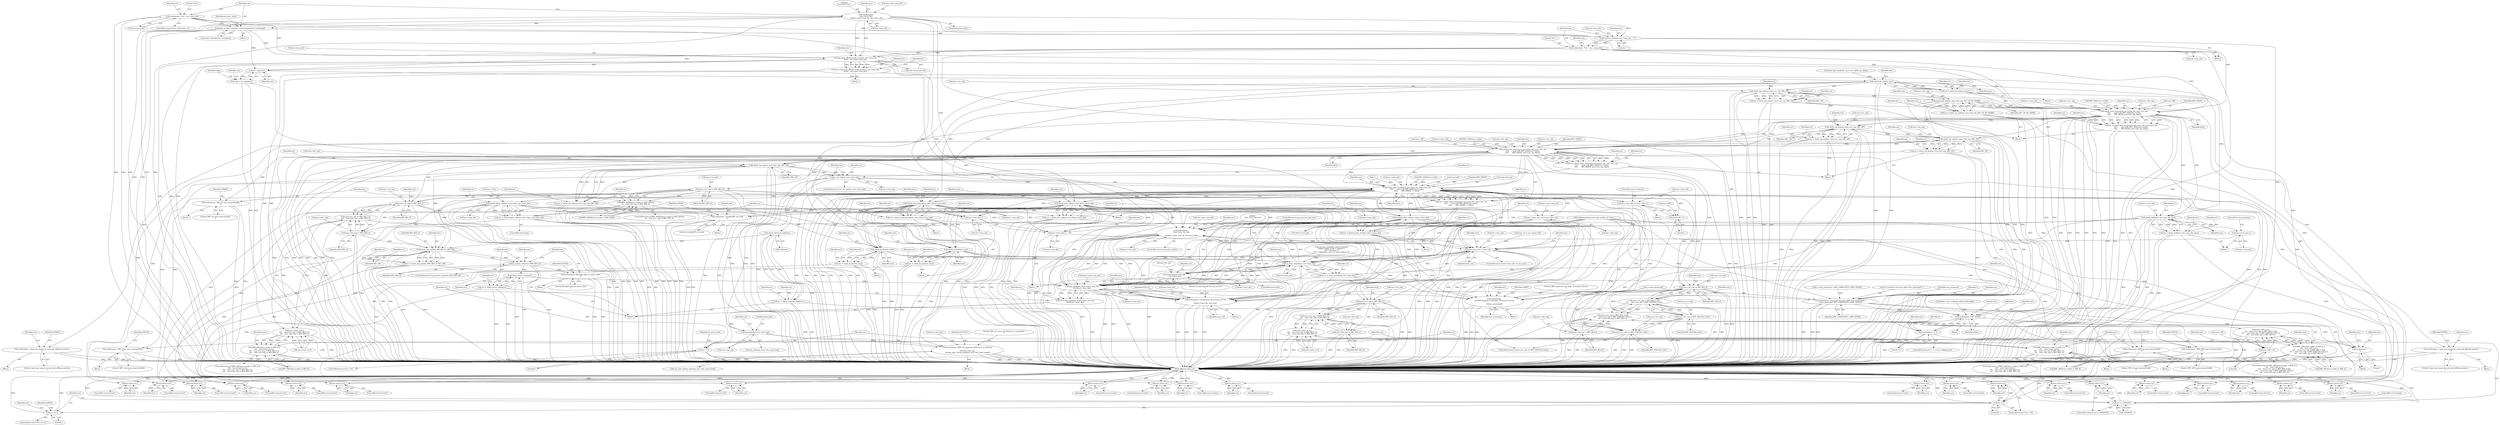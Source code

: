 digraph "0_linux_979d63d50c0c0f7bc537bf821e056cc9fe5abd38_2@array" {
"1000353" [label="(Call,print_verifier_state(env, state->frame[state->curframe]))"];
"1000337" [label="(Call,verbose(env, \"%d:\", env->insn_idx))"];
"1000344" [label="(Call,verbose(env, \"\nfrom %d to %d:\",\n\t\t\t\t\tenv->prev_insn_idx, env->insn_idx))"];
"1000374" [label="(Call,verbose_linfo(env, env->insn_idx, \"; \"))"];
"1000380" [label="(Call,verbose(env, \"%d: \", env->insn_idx))"];
"1000404" [label="(Call,bpf_prog_offload_verify_insn(env, env->insn_idx,\n\t\t\t\t\t\t\t   env->prev_insn_idx))"];
"1000279" [label="(Call,verbose(env, \"\nfrom %d to %d: safe\n\",\n\t\t\t\t\t\tenv->prev_insn_idx, env->insn_idx))"];
"1000211" [label="(Call,env->insn_idx >= insn_cnt)"];
"1000217" [label="(Call,verbose(env, \"invalid insn idx %d insn_cnt %d\n\",\n\t\t\t\tenv->insn_idx, insn_cnt))"];
"1000254" [label="(Call,is_state_visited(env, env->insn_idx))"];
"1000252" [label="(Call,err = is_state_visited(env, env->insn_idx))"];
"1000260" [label="(Call,err < 0)"];
"1000263" [label="(Return,return err;)"];
"1000266" [label="(Call,err == 1)"];
"1000289" [label="(Call,verbose(env, \"%d: safe\n\", env->insn_idx))"];
"1000979" [label="(Call,pop_stack(env, &env->prev_insn_idx,\n\t\t\t\t\t\t&env->insn_idx))"];
"1000245" [label="(Call,verbose(env,\n\t\t\t\t\"BPF program is too large. Processed %d insn\n\",\n\t\t\t\tinsn_processed))"];
"1000977" [label="(Call,err = pop_stack(env, &env->prev_insn_idx,\n\t\t\t\t\t\t&env->insn_idx))"];
"1000990" [label="(Call,err < 0)"];
"1000995" [label="(Call,err != -ENOENT)"];
"1000999" [label="(Return,return err;)"];
"1001091" [label="(Call,verbose(env, \"processed %d insns (limit %d), stack depth \",\n\t\tinsn_processed, BPF_COMPLEXITY_LIMIT_INSNS))"];
"1001118" [label="(Call,verbose(env, \"%d\", depth))"];
"1001130" [label="(Call,verbose(env, \"+\"))"];
"1001133" [label="(Call,verbose(env, \"\n\"))"];
"1000402" [label="(Call,err = bpf_prog_offload_verify_insn(env, env->insn_idx,\n\t\t\t\t\t\t\t   env->prev_insn_idx))"];
"1000414" [label="(Return,return err;)"];
"1000419" [label="(Call,cur_regs(env))"];
"1000417" [label="(Call,regs = cur_regs(env))"];
"1000435" [label="(Call,check_alu_op(env, insn))"];
"1000433" [label="(Call,err = check_alu_op(env, insn))"];
"1000440" [label="(Return,return err;)"];
"1000447" [label="(Call,check_reg_arg(env, insn->src_reg, SRC_OP))"];
"1000445" [label="(Call,err = check_reg_arg(env, insn->src_reg, SRC_OP))"];
"1000455" [label="(Return,return err;)"];
"1000459" [label="(Call,check_reg_arg(env, insn->dst_reg, DST_OP_NO_MARK))"];
"1000457" [label="(Call,err = check_reg_arg(env, insn->dst_reg, DST_OP_NO_MARK))"];
"1000467" [label="(Return,return err;)"];
"1000480" [label="(Call,check_mem_access(env, env->insn_idx, insn->src_reg,\n\t\t\t\t\t       insn->off, BPF_SIZE(insn->code),\n\t\t\t\t\t       BPF_READ, insn->dst_reg, false))"];
"1000478" [label="(Call,err = check_mem_access(env, env->insn_idx, insn->src_reg,\n\t\t\t\t\t       insn->off, BPF_SIZE(insn->code),\n\t\t\t\t\t       BPF_READ, insn->dst_reg, false))"];
"1000502" [label="(Return,return err;)"];
"1000533" [label="(Call,verbose(env, \"same insn cannot be used with different pointers\n\"))"];
"1000552" [label="(Call,check_xadd(env, env->insn_idx, insn))"];
"1000550" [label="(Call,err = check_xadd(env, env->insn_idx, insn))"];
"1000560" [label="(Return,return err;)"];
"1000562" [label="(Call,env->insn_idx++)"];
"1000569" [label="(Call,check_reg_arg(env, insn->src_reg, SRC_OP))"];
"1000567" [label="(Call,err = check_reg_arg(env, insn->src_reg, SRC_OP))"];
"1000577" [label="(Return,return err;)"];
"1000581" [label="(Call,check_reg_arg(env, insn->dst_reg, SRC_OP))"];
"1000579" [label="(Call,err = check_reg_arg(env, insn->dst_reg, SRC_OP))"];
"1000589" [label="(Return,return err;)"];
"1000602" [label="(Call,check_mem_access(env, env->insn_idx, insn->dst_reg,\n\t\t\t\t\t       insn->off, BPF_SIZE(insn->code),\n\t\t\t\t\t       BPF_WRITE, insn->src_reg, false))"];
"1000600" [label="(Call,err = check_mem_access(env, env->insn_idx, insn->dst_reg,\n\t\t\t\t\t       insn->off, BPF_SIZE(insn->code),\n\t\t\t\t\t       BPF_WRITE, insn->src_reg, false))"];
"1000624" [label="(Return,return err;)"];
"1000655" [label="(Call,verbose(env, \"same insn cannot be used with different pointers\n\"))"];
"1000670" [label="(Call,insn->src_reg != BPF_REG_0)"];
"1000663" [label="(Call,BPF_MODE(insn->code) != BPF_MEM ||\n\t\t\t    insn->src_reg != BPF_REG_0)"];
"1000773" [label="(Call,insn->src_reg != BPF_REG_0)"];
"1000772" [label="(Call,insn->src_reg != BPF_REG_0 &&\n\t\t\t\t     insn->src_reg != BPF_PSEUDO_CALL)"];
"1000771" [label="(Call,(insn->src_reg != BPF_REG_0 &&\n\t\t\t\t     insn->src_reg != BPF_PSEUDO_CALL) ||\n\t\t\t\t    insn->dst_reg != BPF_REG_0)"];
"1000765" [label="(Call,insn->off != 0 ||\n\t\t\t\t    (insn->src_reg != BPF_REG_0 &&\n\t\t\t\t     insn->src_reg != BPF_PSEUDO_CALL) ||\n\t\t\t\t    insn->dst_reg != BPF_REG_0)"];
"1000758" [label="(Call,BPF_SRC(insn->code) != BPF_K ||\n\t\t\t\t    insn->off != 0 ||\n\t\t\t\t    (insn->src_reg != BPF_REG_0 &&\n\t\t\t\t     insn->src_reg != BPF_PSEUDO_CALL) ||\n\t\t\t\t    insn->dst_reg != BPF_REG_0)"];
"1000778" [label="(Call,insn->src_reg != BPF_PSEUDO_CALL)"];
"1000796" [label="(Call,insn->src_reg == BPF_PSEUDO_CALL)"];
"1000783" [label="(Call,insn->dst_reg != BPF_REG_0)"];
"1000846" [label="(Call,insn->src_reg != BPF_REG_0)"];
"1000845" [label="(Call,insn->src_reg != BPF_REG_0 ||\n\t\t\t\t    insn->dst_reg != BPF_REG_0)"];
"1000839" [label="(Call,insn->imm != 0 ||\n\t\t\t\t    insn->src_reg != BPF_REG_0 ||\n\t\t\t\t    insn->dst_reg != BPF_REG_0)"];
"1000832" [label="(Call,BPF_SRC(insn->code) != BPF_K ||\n\t\t\t\t    insn->imm != 0 ||\n\t\t\t\t    insn->src_reg != BPF_REG_0 ||\n\t\t\t\t    insn->dst_reg != BPF_REG_0)"];
"1000851" [label="(Call,insn->dst_reg != BPF_REG_0)"];
"1000894" [label="(Call,insn->src_reg != BPF_REG_0)"];
"1000893" [label="(Call,insn->src_reg != BPF_REG_0 ||\n\t\t\t\t    insn->dst_reg != BPF_REG_0)"];
"1000887" [label="(Call,insn->imm != 0 ||\n\t\t\t\t    insn->src_reg != BPF_REG_0 ||\n\t\t\t\t    insn->dst_reg != BPF_REG_0)"];
"1000880" [label="(Call,BPF_SRC(insn->code) != BPF_K ||\n\t\t\t\t    insn->imm != 0 ||\n\t\t\t\t    insn->src_reg != BPF_REG_0 ||\n\t\t\t\t    insn->dst_reg != BPF_REG_0)"];
"1000899" [label="(Call,insn->dst_reg != BPF_REG_0)"];
"1000949" [label="(Call,check_reg_arg(env, BPF_REG_0, SRC_OP))"];
"1000947" [label="(Call,err = check_reg_arg(env, BPF_REG_0, SRC_OP))"];
"1000955" [label="(Return,return err;)"];
"1000958" [label="(Call,is_pointer_value(env, BPF_REG_0))"];
"1000962" [label="(Call,verbose(env, \"R0 leaks addr as return value\n\"))"];
"1000970" [label="(Call,check_return_code(env))"];
"1000968" [label="(Call,err = check_return_code(env))"];
"1000974" [label="(Return,return err;)"];
"1000676" [label="(Call,verbose(env, \"BPF_ST uses reserved fields\n\"))"];
"1000684" [label="(Call,check_reg_arg(env, insn->dst_reg, SRC_OP))"];
"1000682" [label="(Call,err = check_reg_arg(env, insn->dst_reg, SRC_OP))"];
"1000692" [label="(Return,return err;)"];
"1000695" [label="(Call,is_ctx_reg(env, insn->dst_reg))"];
"1000710" [label="(Call,reg_state(env, insn->dst_reg))"];
"1000701" [label="(Call,verbose(env, \"BPF_ST stores into R%d %s is not allowed\n\",\n\t\t\t\t\tinsn->dst_reg,\n\t\t\t\t\treg_type_str[reg_state(env, insn->dst_reg)->type]))"];
"1000721" [label="(Call,check_mem_access(env, env->insn_idx, insn->dst_reg,\n\t\t\t\t\t       insn->off, BPF_SIZE(insn->code),\n\t\t\t\t\t       BPF_WRITE, -1, false))"];
"1000719" [label="(Call,err = check_mem_access(env, env->insn_idx, insn->dst_reg,\n\t\t\t\t\t       insn->off, BPF_SIZE(insn->code),\n\t\t\t\t\t       BPF_WRITE, -1, false))"];
"1000742" [label="(Return,return err;)"];
"1000766" [label="(Call,insn->off != 0)"];
"1000789" [label="(Call,verbose(env, \"BPF_CALL uses reserved fields\n\"))"];
"1000803" [label="(Call,check_func_call(env, insn, &env->insn_idx))"];
"1000801" [label="(Call,err = check_func_call(env, insn, &env->insn_idx))"];
"1000823" [label="(Return,return err;)"];
"1001042" [label="(Call,check_ld_abs(env, insn))"];
"1001040" [label="(Call,err = check_ld_abs(env, insn))"];
"1001047" [label="(Return,return err;)"];
"1001057" [label="(Call,check_ld_imm(env, insn))"];
"1001055" [label="(Call,err = check_ld_imm(env, insn))"];
"1001062" [label="(Return,return err;)"];
"1001064" [label="(Call,env->insn_idx++)"];
"1001087" [label="(Call,env->insn_idx++)"];
"1001081" [label="(Call,verbose(env, \"invalid BPF_LD mode\n\"))"];
"1000813" [label="(Call,check_helper_call(env, insn->imm, env->insn_idx))"];
"1000811" [label="(Call,err = check_helper_call(env, insn->imm, env->insn_idx))"];
"1000857" [label="(Call,verbose(env, \"BPF_JA uses reserved fields\n\"))"];
"1000863" [label="(Call,env->insn_idx += insn->off + 1)"];
"1000867" [label="(Call,insn->off + 1)"];
"1000905" [label="(Call,verbose(env, \"BPF_EXIT uses reserved fields\n\"))"];
"1000916" [label="(Call,env->prev_insn_idx = env->insn_idx)"];
"1000925" [label="(Call,prepare_func_exit(env, &env->insn_idx))"];
"1000923" [label="(Call,err = prepare_func_exit(env, &env->insn_idx))"];
"1000933" [label="(Return,return err;)"];
"1000941" [label="(Call,check_reference_leak(env))"];
"1000939" [label="(Call,err = check_reference_leak(env))"];
"1000945" [label="(Return,return err;)"];
"1001012" [label="(Call,check_cond_jmp_op(env, insn, &env->insn_idx))"];
"1001010" [label="(Call,err = check_cond_jmp_op(env, insn, &env->insn_idx))"];
"1001021" [label="(Return,return err;)"];
"1001001" [label="(ControlStructure,break;)"];
"1000996" [label="(Identifier,err)"];
"1000794" [label="(Identifier,EINVAL)"];
"1001057" [label="(Call,check_ld_imm(env, insn))"];
"1000266" [label="(Call,err == 1)"];
"1000329" [label="(ControlStructure,if (env->log.level > 1))"];
"1000273" [label="(Identifier,env)"];
"1000532" [label="(Block,)"];
"1001086" [label="(Identifier,EINVAL)"];
"1001012" [label="(Call,check_cond_jmp_op(env, insn, &env->insn_idx))"];
"1000759" [label="(Call,BPF_SRC(insn->code) != BPF_K)"];
"1000881" [label="(Call,BPF_SRC(insn->code) != BPF_K)"];
"1001044" [label="(Identifier,insn)"];
"1000602" [label="(Call,check_mem_access(env, env->insn_idx, insn->dst_reg,\n\t\t\t\t\t       insn->off, BPF_SIZE(insn->code),\n\t\t\t\t\t       BPF_WRITE, insn->src_reg, false))"];
"1000985" [label="(Call,&env->insn_idx)"];
"1000244" [label="(Block,)"];
"1000999" [label="(Return,return err;)"];
"1000701" [label="(Call,verbose(env, \"BPF_ST stores into R%d %s is not allowed\n\",\n\t\t\t\t\tinsn->dst_reg,\n\t\t\t\t\treg_type_str[reg_state(env, insn->dst_reg)->type]))"];
"1000916" [label="(Call,env->prev_insn_idx = env->insn_idx)"];
"1000568" [label="(Identifier,err)"];
"1000800" [label="(Identifier,BPF_PSEUDO_CALL)"];
"1000814" [label="(Identifier,env)"];
"1000797" [label="(Call,insn->src_reg)"];
"1000981" [label="(Call,&env->prev_insn_idx)"];
"1000960" [label="(Identifier,BPF_REG_0)"];
"1000445" [label="(Call,err = check_reg_arg(env, insn->src_reg, SRC_OP))"];
"1000613" [label="(Call,BPF_SIZE(insn->code))"];
"1000920" [label="(Call,env->insn_idx)"];
"1000228" [label="(Identifier,insn)"];
"1000468" [label="(Identifier,err)"];
"1000623" [label="(Identifier,err)"];
"1001062" [label="(Return,return err;)"];
"1000467" [label="(Return,return err;)"];
"1000954" [label="(Identifier,err)"];
"1000927" [label="(Call,&env->insn_idx)"];
"1000355" [label="(Call,state->frame[state->curframe])"];
"1001093" [label="(Literal,\"processed %d insns (limit %d), stack depth \")"];
"1000933" [label="(Return,return err;)"];
"1001063" [label="(Identifier,err)"];
"1000624" [label="(Return,return err;)"];
"1000926" [label="(Identifier,env)"];
"1000917" [label="(Call,env->prev_insn_idx)"];
"1000863" [label="(Call,env->insn_idx += insn->off + 1)"];
"1001120" [label="(Literal,\"%d\")"];
"1000417" [label="(Call,regs = cur_regs(env))"];
"1000354" [label="(Identifier,env)"];
"1000858" [label="(Identifier,env)"];
"1000412" [label="(ControlStructure,if (err))"];
"1000787" [label="(Identifier,BPF_REG_0)"];
"1000693" [label="(Identifier,err)"];
"1000994" [label="(ControlStructure,if (err != -ENOENT))"];
"1000340" [label="(Call,env->insn_idx)"];
"1000739" [label="(Identifier,false)"];
"1000457" [label="(Call,err = check_reg_arg(env, insn->dst_reg, DST_OP_NO_MARK))"];
"1001059" [label="(Identifier,insn)"];
"1000951" [label="(Identifier,BPF_REG_0)"];
"1000211" [label="(Call,env->insn_idx >= insn_cnt)"];
"1000379" [label="(Literal,\"; \")"];
"1000583" [label="(Call,insn->dst_reg)"];
"1000683" [label="(Identifier,err)"];
"1000439" [label="(Identifier,err)"];
"1000254" [label="(Call,is_state_visited(env, env->insn_idx))"];
"1000779" [label="(Call,insn->src_reg)"];
"1001064" [label="(Call,env->insn_idx++)"];
"1000295" [label="(ControlStructure,goto process_bpf_exit;)"];
"1000950" [label="(Identifier,env)"];
"1000569" [label="(Call,check_reg_arg(env, insn->src_reg, SRC_OP))"];
"1000217" [label="(Call,verbose(env, \"invalid insn idx %d insn_cnt %d\n\",\n\t\t\t\tenv->insn_idx, insn_cnt))"];
"1000956" [label="(Identifier,err)"];
"1000607" [label="(Call,insn->dst_reg)"];
"1000846" [label="(Call,insn->src_reg != BPF_REG_0)"];
"1000671" [label="(Call,insn->src_reg)"];
"1000798" [label="(Identifier,insn)"];
"1000259" [label="(ControlStructure,if (err < 0))"];
"1001015" [label="(Call,&env->insn_idx)"];
"1000804" [label="(Identifier,env)"];
"1000712" [label="(Call,insn->dst_reg)"];
"1000346" [label="(Literal,\"\nfrom %d to %d:\")"];
"1000482" [label="(Call,env->insn_idx)"];
"1001056" [label="(Identifier,err)"];
"1000772" [label="(Call,insn->src_reg != BPF_REG_0 &&\n\t\t\t\t     insn->src_reg != BPF_PSEUDO_CALL)"];
"1000382" [label="(Literal,\"%d: \")"];
"1000692" [label="(Return,return err;)"];
"1000285" [label="(Call,env->insn_idx)"];
"1001055" [label="(Call,err = check_ld_imm(env, insn))"];
"1000464" [label="(Identifier,DST_OP_NO_MARK)"];
"1000975" [label="(Identifier,err)"];
"1000603" [label="(Identifier,env)"];
"1000590" [label="(Identifier,err)"];
"1000676" [label="(Call,verbose(env, \"BPF_ST uses reserved fields\n\"))"];
"1000663" [label="(Call,BPF_MODE(insn->code) != BPF_MEM ||\n\t\t\t    insn->src_reg != BPF_REG_0)"];
"1000955" [label="(Return,return err;)"];
"1000813" [label="(Call,check_helper_call(env, insn->imm, env->insn_idx))"];
"1000404" [label="(Call,bpf_prog_offload_verify_insn(env, env->insn_idx,\n\t\t\t\t\t\t\t   env->prev_insn_idx))"];
"1000664" [label="(Call,BPF_MODE(insn->code) != BPF_MEM)"];
"1001121" [label="(Identifier,depth)"];
"1000887" [label="(Call,insn->imm != 0 ||\n\t\t\t\t    insn->src_reg != BPF_REG_0 ||\n\t\t\t\t    insn->dst_reg != BPF_REG_0)"];
"1000289" [label="(Call,verbose(env, \"%d: safe\n\", env->insn_idx))"];
"1000853" [label="(Identifier,insn)"];
"1000432" [label="(Block,)"];
"1001122" [label="(ControlStructure,if (i + 1 < env->subprog_cnt))"];
"1000833" [label="(Call,BPF_SRC(insn->code) != BPF_K)"];
"1001083" [label="(Literal,\"invalid BPF_LD mode\n\")"];
"1000977" [label="(Call,err = pop_stack(env, &env->prev_insn_idx,\n\t\t\t\t\t\t&env->insn_idx))"];
"1001087" [label="(Call,env->insn_idx++)"];
"1000934" [label="(Identifier,err)"];
"1001021" [label="(Return,return err;)"];
"1000554" [label="(Call,env->insn_idx)"];
"1000212" [label="(Call,env->insn_idx)"];
"1000328" [label="(Block,)"];
"1001022" [label="(Identifier,err)"];
"1000436" [label="(Identifier,env)"];
"1000581" [label="(Call,check_reg_arg(env, insn->dst_reg, SRC_OP))"];
"1001019" [label="(ControlStructure,if (err))"];
"1000570" [label="(Identifier,env)"];
"1000265" [label="(ControlStructure,if (err == 1))"];
"1000402" [label="(Call,err = bpf_prog_offload_verify_insn(env, env->insn_idx,\n\t\t\t\t\t\t\t   env->prev_insn_idx))"];
"1000741" [label="(Identifier,err)"];
"1000655" [label="(Call,verbose(env, \"same insn cannot be used with different pointers\n\"))"];
"1000657" [label="(Literal,\"same insn cannot be used with different pointers\n\")"];
"1001054" [label="(Block,)"];
"1000601" [label="(Identifier,err)"];
"1001020" [label="(Identifier,err)"];
"1000582" [label="(Identifier,env)"];
"1000381" [label="(Identifier,env)"];
"1000562" [label="(Call,env->insn_idx++)"];
"1000245" [label="(Call,verbose(env,\n\t\t\t\t\"BPF program is too large. Processed %d insn\n\",\n\t\t\t\tinsn_processed))"];
"1000704" [label="(Call,insn->dst_reg)"];
"1000818" [label="(Call,env->insn_idx)"];
"1000621" [label="(Identifier,false)"];
"1000702" [label="(Identifier,env)"];
"1000944" [label="(Identifier,err)"];
"1000434" [label="(Identifier,err)"];
"1000832" [label="(Call,BPF_SRC(insn->code) != BPF_K ||\n\t\t\t\t    insn->imm != 0 ||\n\t\t\t\t    insn->src_reg != BPF_REG_0 ||\n\t\t\t\t    insn->dst_reg != BPF_REG_0)"];
"1001039" [label="(Block,)"];
"1000903" [label="(Identifier,BPF_REG_0)"];
"1000438" [label="(ControlStructure,if (err))"];
"1000552" [label="(Call,check_xadd(env, env->insn_idx, insn))"];
"1000821" [label="(ControlStructure,if (err))"];
"1000722" [label="(Identifier,env)"];
"1000210" [label="(ControlStructure,if (env->insn_idx >= insn_cnt))"];
"1000223" [label="(Identifier,insn_cnt)"];
"1000246" [label="(Identifier,env)"];
"1000953" [label="(ControlStructure,if (err))"];
"1000871" [label="(Literal,1)"];
"1000458" [label="(Identifier,err)"];
"1000117" [label="(MethodParameterIn,struct bpf_verifier_env *env)"];
"1000690" [label="(ControlStructure,if (err))"];
"1000196" [label="(Call,init_func_state(env, state->frame[0],\n\t\t\tBPF_MAIN_FUNC /* callsite */,\n\t\t\t0 /* frameno */,\n\t\t\t0 /* subprogno, zero == main subprog */))"];
"1000386" [label="(Call,print_bpf_insn(&cbs, insn, env->allow_ptr_leaks))"];
"1000338" [label="(Identifier,env)"];
"1000300" [label="(Identifier,EINVAL)"];
"1000449" [label="(Call,insn->src_reg)"];
"1000845" [label="(Call,insn->src_reg != BPF_REG_0 ||\n\t\t\t\t    insn->dst_reg != BPF_REG_0)"];
"1000964" [label="(Literal,\"R0 leaks addr as return value\n\")"];
"1000261" [label="(Identifier,err)"];
"1000455" [label="(Return,return err;)"];
"1001131" [label="(Identifier,env)"];
"1000226" [label="(Identifier,EFAULT)"];
"1001132" [label="(Literal,\"+\")"];
"1000459" [label="(Call,check_reg_arg(env, insn->dst_reg, DST_OP_NO_MARK))"];
"1001094" [label="(Identifier,insn_processed)"];
"1001125" [label="(Identifier,i)"];
"1000337" [label="(Call,verbose(env, \"%d:\", env->insn_idx))"];
"1000737" [label="(Call,-1)"];
"1000932" [label="(Identifier,err)"];
"1000718" [label="(Identifier,EACCES)"];
"1001014" [label="(Identifier,insn)"];
"1001043" [label="(Identifier,env)"];
"1000681" [label="(Identifier,EINVAL)"];
"1000499" [label="(Identifier,false)"];
"1000940" [label="(Identifier,err)"];
"1000766" [label="(Call,insn->off != 0)"];
"1000553" [label="(Identifier,env)"];
"1000661" [label="(Block,)"];
"1000343" [label="(ControlStructure,else)"];
"1001107" [label="(Block,)"];
"1000376" [label="(Call,env->insn_idx)"];
"1001000" [label="(Identifier,err)"];
"1000796" [label="(Call,insn->src_reg == BPF_PSEUDO_CALL)"];
"1000251" [label="(Identifier,E2BIG)"];
"1000801" [label="(Call,err = check_func_call(env, insn, &env->insn_idx))"];
"1000502" [label="(Return,return err;)"];
"1000267" [label="(Identifier,err)"];
"1000485" [label="(Call,insn->src_reg)"];
"1000288" [label="(ControlStructure,else)"];
"1001098" [label="(Identifier,i)"];
"1000840" [label="(Call,insn->imm != 0)"];
"1001153" [label="(MethodReturn,static int)"];
"1000403" [label="(Identifier,err)"];
"1000859" [label="(Literal,\"BPF_JA uses reserved fields\n\")"];
"1000625" [label="(Identifier,err)"];
"1000372" [label="(Block,)"];
"1000905" [label="(Call,verbose(env, \"BPF_EXIT uses reserved fields\n\"))"];
"1000979" [label="(Call,pop_stack(env, &env->prev_insn_idx,\n\t\t\t\t\t\t&env->insn_idx))"];
"1000721" [label="(Call,check_mem_access(env, env->insn_idx, insn->dst_reg,\n\t\t\t\t\t       insn->off, BPF_SIZE(insn->code),\n\t\t\t\t\t       BPF_WRITE, -1, false))"];
"1001134" [label="(Identifier,env)"];
"1000778" [label="(Call,insn->src_reg != BPF_PSEUDO_CALL)"];
"1000383" [label="(Call,env->insn_idx)"];
"1000974" [label="(Return,return err;)"];
"1000409" [label="(Call,env->prev_insn_idx)"];
"1000255" [label="(Identifier,env)"];
"1000795" [label="(ControlStructure,if (insn->src_reg == BPF_PSEUDO_CALL))"];
"1000406" [label="(Call,env->insn_idx)"];
"1001140" [label="(Identifier,env)"];
"1000549" [label="(Block,)"];
"1000262" [label="(Literal,0)"];
"1001046" [label="(Identifier,err)"];
"1000893" [label="(Call,insn->src_reg != BPF_REG_0 ||\n\t\t\t\t    insn->dst_reg != BPF_REG_0)"];
"1000868" [label="(Call,insn->off)"];
"1000282" [label="(Call,env->prev_insn_idx)"];
"1000413" [label="(Identifier,err)"];
"1000791" [label="(Literal,\"BPF_CALL uses reserved fields\n\")"];
"1000952" [label="(Identifier,SRC_OP)"];
"1000978" [label="(Identifier,err)"];
"1001088" [label="(Call,env->insn_idx)"];
"1000806" [label="(Call,&env->insn_idx)"];
"1000788" [label="(Block,)"];
"1000491" [label="(Call,BPF_SIZE(insn->code))"];
"1000566" [label="(ControlStructure,continue;)"];
"1000758" [label="(Call,BPF_SRC(insn->code) != BPF_K ||\n\t\t\t\t    insn->off != 0 ||\n\t\t\t\t    (insn->src_reg != BPF_REG_0 &&\n\t\t\t\t     insn->src_reg != BPF_PSEUDO_CALL) ||\n\t\t\t\t    insn->dst_reg != BPF_REG_0)"];
"1000851" [label="(Call,insn->dst_reg != BPF_REG_0)"];
"1001081" [label="(Call,verbose(env, \"invalid BPF_LD mode\n\"))"];
"1000618" [label="(Call,insn->src_reg)"];
"1000448" [label="(Identifier,env)"];
"1000264" [label="(Identifier,err)"];
"1000588" [label="(Identifier,err)"];
"1000770" [label="(Literal,0)"];
"1000923" [label="(Call,err = prepare_func_exit(env, &env->insn_idx))"];
"1000962" [label="(Call,verbose(env, \"R0 leaks addr as return value\n\"))"];
"1001041" [label="(Identifier,err)"];
"1000723" [label="(Call,env->insn_idx)"];
"1000292" [label="(Call,env->insn_idx)"];
"1000900" [label="(Call,insn->dst_reg)"];
"1000823" [label="(Return,return err;)"];
"1000503" [label="(Identifier,err)"];
"1000363" [label="(Identifier,do_print_state)"];
"1000539" [label="(Block,)"];
"1000252" [label="(Call,err = is_state_visited(env, env->insn_idx))"];
"1000941" [label="(Call,check_reference_leak(env))"];
"1000812" [label="(Identifier,err)"];
"1000880" [label="(Call,BPF_SRC(insn->code) != BPF_K ||\n\t\t\t\t    insn->imm != 0 ||\n\t\t\t\t    insn->src_reg != BPF_REG_0 ||\n\t\t\t\t    insn->dst_reg != BPF_REG_0)"];
"1000895" [label="(Call,insn->src_reg)"];
"1000811" [label="(Call,err = check_helper_call(env, insn->imm, env->insn_idx))"];
"1001106" [label="(Identifier,i)"];
"1000253" [label="(Identifier,err)"];
"1000656" [label="(Identifier,env)"];
"1000586" [label="(Identifier,SRC_OP)"];
"1000375" [label="(Identifier,env)"];
"1000867" [label="(Call,insn->off + 1)"];
"1000785" [label="(Identifier,insn)"];
"1000765" [label="(Call,insn->off != 0 ||\n\t\t\t\t    (insn->src_reg != BPF_REG_0 &&\n\t\t\t\t     insn->src_reg != BPF_PSEUDO_CALL) ||\n\t\t\t\t    insn->dst_reg != BPF_REG_0)"];
"1000803" [label="(Call,check_func_call(env, insn, &env->insn_idx))"];
"1000481" [label="(Identifier,env)"];
"1001092" [label="(Identifier,env)"];
"1000743" [label="(Identifier,err)"];
"1000291" [label="(Literal,\"%d: safe\n\")"];
"1000559" [label="(Identifier,err)"];
"1001060" [label="(ControlStructure,if (err))"];
"1000576" [label="(Identifier,err)"];
"1000685" [label="(Identifier,env)"];
"1000830" [label="(Block,)"];
"1000802" [label="(Identifier,err)"];
"1000401" [label="(Block,)"];
"1000968" [label="(Call,err = check_return_code(env))"];
"1000906" [label="(Identifier,env)"];
"1000782" [label="(Identifier,BPF_PSEUDO_CALL)"];
"1000496" [label="(Call,insn->dst_reg)"];
"1000857" [label="(Call,verbose(env, \"BPF_JA uses reserved fields\n\"))"];
"1000945" [label="(Return,return err;)"];
"1000732" [label="(Call,BPF_SIZE(insn->code))"];
"1000622" [label="(ControlStructure,if (err))"];
"1000248" [label="(Identifier,insn_processed)"];
"1000465" [label="(ControlStructure,if (err))"];
"1000729" [label="(Call,insn->off)"];
"1000957" [label="(ControlStructure,if (is_pointer_value(env, BPF_REG_0)))"];
"1000215" [label="(Identifier,insn_cnt)"];
"1000831" [label="(ControlStructure,if (BPF_SRC(insn->code) != BPF_K ||\n\t\t\t\t    insn->imm != 0 ||\n\t\t\t\t    insn->src_reg != BPF_REG_0 ||\n\t\t\t\t    insn->dst_reg != BPF_REG_0))"];
"1000241" [label="(Call,++insn_processed)"];
"1000418" [label="(Identifier,regs)"];
"1000847" [label="(Call,insn->src_reg)"];
"1000662" [label="(ControlStructure,if (BPF_MODE(insn->code) != BPF_MEM ||\n\t\t\t    insn->src_reg != BPF_REG_0))"];
"1001095" [label="(Identifier,BPF_COMPLEXITY_LIMIT_INSNS)"];
"1000805" [label="(Identifier,insn)"];
"1000442" [label="(Block,)"];
"1000247" [label="(Literal,\"BPF program is too large. Processed %d insn\n\")"];
"1000790" [label="(Identifier,env)"];
"1000575" [label="(ControlStructure,if (err))"];
"1000948" [label="(Identifier,err)"];
"1000277" [label="(ControlStructure,if (do_print_state))"];
"1000345" [label="(Identifier,env)"];
"1000991" [label="(Identifier,err)"];
"1000290" [label="(Identifier,env)"];
"1000405" [label="(Identifier,env)"];
"1000437" [label="(Identifier,insn)"];
"1000969" [label="(Identifier,err)"];
"1000691" [label="(Identifier,err)"];
"1000898" [label="(Identifier,BPF_REG_0)"];
"1000958" [label="(Call,is_pointer_value(env, BPF_REG_0))"];
"1000719" [label="(Call,err = check_mem_access(env, env->insn_idx, insn->dst_reg,\n\t\t\t\t\t       insn->off, BPF_SIZE(insn->code),\n\t\t\t\t\t       BPF_WRITE, -1, false))"];
"1000973" [label="(Identifier,err)"];
"1000904" [label="(Block,)"];
"1000240" [label="(Call,++insn_processed > BPF_COMPLEXITY_LIMIT_INSNS)"];
"1000720" [label="(Identifier,err)"];
"1000347" [label="(Call,env->prev_insn_idx)"];
"1000216" [label="(Block,)"];
"1000856" [label="(Block,)"];
"1000678" [label="(Literal,\"BPF_ST uses reserved fields\n\")"];
"1000879" [label="(ControlStructure,if (BPF_SRC(insn->code) != BPF_K ||\n\t\t\t\t    insn->imm != 0 ||\n\t\t\t\t    insn->src_reg != BPF_REG_0 ||\n\t\t\t\t    insn->dst_reg != BPF_REG_0))"];
"1000789" [label="(Call,verbose(env, \"BPF_CALL uses reserved fields\n\"))"];
"1001042" [label="(Call,check_ld_abs(env, insn))"];
"1001119" [label="(Identifier,env)"];
"1000959" [label="(Identifier,env)"];
"1000420" [label="(Identifier,env)"];
"1000839" [label="(Call,insn->imm != 0 ||\n\t\t\t\t    insn->src_reg != BPF_REG_0 ||\n\t\t\t\t    insn->dst_reg != BPF_REG_0)"];
"1000989" [label="(ControlStructure,if (err < 0))"];
"1000446" [label="(Identifier,err)"];
"1000910" [label="(Identifier,EINVAL)"];
"1000466" [label="(Identifier,err)"];
"1000617" [label="(Identifier,BPF_WRITE)"];
"1000775" [label="(Identifier,insn)"];
"1000433" [label="(Call,err = check_alu_op(env, insn))"];
"1000533" [label="(Call,verbose(env, \"same insn cannot be used with different pointers\n\"))"];
"1001005" [label="(Identifier,do_print_state)"];
"1001072" [label="(Identifier,env)"];
"1000915" [label="(Block,)"];
"1000783" [label="(Call,insn->dst_reg != BPF_REG_0)"];
"1000220" [label="(Call,env->insn_idx)"];
"1000780" [label="(Identifier,insn)"];
"1000256" [label="(Call,env->insn_idx)"];
"1000777" [label="(Identifier,BPF_REG_0)"];
"1000535" [label="(Literal,\"same insn cannot be used with different pointers\n\")"];
"1000670" [label="(Call,insn->src_reg != BPF_REG_0)"];
"1000441" [label="(Identifier,err)"];
"1001133" [label="(Call,verbose(env, \"\n\"))"];
"1001011" [label="(Identifier,err)"];
"1000924" [label="(Identifier,err)"];
"1001047" [label="(Return,return err;)"];
"1000567" [label="(Call,err = check_reg_arg(env, insn->src_reg, SRC_OP))"];
"1000589" [label="(Return,return err;)"];
"1000488" [label="(Call,insn->off)"];
"1000943" [label="(ControlStructure,if (err))"];
"1000784" [label="(Call,insn->dst_reg)"];
"1000967" [label="(Identifier,EACCES)"];
"1000815" [label="(Call,insn->imm)"];
"1000207" [label="(Block,)"];
"1000899" [label="(Call,insn->dst_reg != BPF_REG_0)"];
"1000610" [label="(Call,insn->off)"];
"1000707" [label="(Call,reg_type_str[reg_state(env, insn->dst_reg)->type])"];
"1000852" [label="(Call,insn->dst_reg)"];
"1001010" [label="(Call,err = check_cond_jmp_op(env, insn, &env->insn_idx))"];
"1000710" [label="(Call,reg_state(env, insn->dst_reg))"];
"1000478" [label="(Call,err = check_mem_access(env, env->insn_idx, insn->src_reg,\n\t\t\t\t\t       insn->off, BPF_SIZE(insn->code),\n\t\t\t\t\t       BPF_READ, insn->dst_reg, false))"];
"1000686" [label="(Call,insn->dst_reg)"];
"1000931" [label="(ControlStructure,if (err))"];
"1000757" [label="(ControlStructure,if (BPF_SRC(insn->code) != BPF_K ||\n\t\t\t\t    insn->off != 0 ||\n\t\t\t\t    (insn->src_reg != BPF_REG_0 &&\n\t\t\t\t     insn->src_reg != BPF_PSEUDO_CALL) ||\n\t\t\t\t    insn->dst_reg != BPF_REG_0))"];
"1000660" [label="(Identifier,EINVAL)"];
"1000684" [label="(Call,check_reg_arg(env, insn->dst_reg, SRC_OP))"];
"1000771" [label="(Call,(insn->src_reg != BPF_REG_0 &&\n\t\t\t\t     insn->src_reg != BPF_PSEUDO_CALL) ||\n\t\t\t\t    insn->dst_reg != BPF_REG_0)"];
"1000862" [label="(Identifier,EINVAL)"];
"1000995" [label="(Call,err != -ENOENT)"];
"1000947" [label="(Call,err = check_reg_arg(env, BPF_REG_0, SRC_OP))"];
"1000709" [label="(Call,reg_state(env, insn->dst_reg)->type)"];
"1000942" [label="(Identifier,env)"];
"1000453" [label="(ControlStructure,if (err))"];
"1000740" [label="(ControlStructure,if (err))"];
"1000280" [label="(Identifier,env)"];
"1000577" [label="(Return,return err;)"];
"1000963" [label="(Identifier,env)"];
"1000580" [label="(Identifier,err)"];
"1000742" [label="(Return,return err;)"];
"1000480" [label="(Call,check_mem_access(env, env->insn_idx, insn->src_reg,\n\t\t\t\t\t       insn->off, BPF_SIZE(insn->code),\n\t\t\t\t\t       BPF_READ, insn->dst_reg, false))"];
"1000997" [label="(Call,-ENOENT)"];
"1000587" [label="(ControlStructure,if (err))"];
"1000971" [label="(Identifier,env)"];
"1000946" [label="(Identifier,err)"];
"1000260" [label="(Call,err < 0)"];
"1000447" [label="(Call,check_reg_arg(env, insn->src_reg, SRC_OP))"];
"1000872" [label="(ControlStructure,continue;)"];
"1000773" [label="(Call,insn->src_reg != BPF_REG_0)"];
"1000550" [label="(Call,err = check_xadd(env, env->insn_idx, insn))"];
"1000353" [label="(Call,print_verifier_state(env, state->frame[state->curframe]))"];
"1000654" [label="(Block,)"];
"1000878" [label="(Block,)"];
"1001061" [label="(Identifier,err)"];
"1000961" [label="(Block,)"];
"1000435" [label="(Call,check_alu_op(env, insn))"];
"1000972" [label="(ControlStructure,if (err))"];
"1000460" [label="(Identifier,env)"];
"1000415" [label="(Identifier,err)"];
"1000949" [label="(Call,check_reg_arg(env, BPF_REG_0, SRC_OP))"];
"1000440" [label="(Return,return err;)"];
"1000118" [label="(Block,)"];
"1000281" [label="(Literal,\"\nfrom %d to %d: safe\n\")"];
"1000888" [label="(Call,insn->imm != 0)"];
"1000824" [label="(Identifier,err)"];
"1000682" [label="(Call,err = check_reg_arg(env, insn->dst_reg, SRC_OP))"];
"1001118" [label="(Call,verbose(env, \"%d\", depth))"];
"1000774" [label="(Call,insn->src_reg)"];
"1000213" [label="(Identifier,env)"];
"1000925" [label="(Call,prepare_func_exit(env, &env->insn_idx))"];
"1000501" [label="(Identifier,err)"];
"1000563" [label="(Call,env->insn_idx)"];
"1000456" [label="(Identifier,err)"];
"1000279" [label="(Call,verbose(env, \"\nfrom %d to %d: safe\n\",\n\t\t\t\t\t\tenv->prev_insn_idx, env->insn_idx))"];
"1000736" [label="(Identifier,BPF_WRITE)"];
"1000901" [label="(Identifier,insn)"];
"1001065" [label="(Call,env->insn_idx)"];
"1001013" [label="(Identifier,env)"];
"1000695" [label="(Call,is_ctx_reg(env, insn->dst_reg))"];
"1000694" [label="(ControlStructure,if (is_ctx_reg(env, insn->dst_reg)))"];
"1000578" [label="(Identifier,err)"];
"1000907" [label="(Literal,\"BPF_EXIT uses reserved fields\n\")"];
"1000939" [label="(Call,err = check_reference_leak(env))"];
"1000675" [label="(Block,)"];
"1001091" [label="(Call,verbose(env, \"processed %d insns (limit %d), stack depth \",\n\t\tinsn_processed, BPF_COMPLEXITY_LIMIT_INSNS))"];
"1000561" [label="(Identifier,err)"];
"1000534" [label="(Identifier,env)"];
"1000461" [label="(Call,insn->dst_reg)"];
"1001040" [label="(Call,err = check_ld_abs(env, insn))"];
"1001058" [label="(Identifier,env)"];
"1000350" [label="(Call,env->insn_idx)"];
"1000380" [label="(Call,verbose(env, \"%d: \", env->insn_idx))"];
"1000425" [label="(Identifier,env)"];
"1000980" [label="(Identifier,env)"];
"1000218" [label="(Identifier,env)"];
"1001045" [label="(ControlStructure,if (err))"];
"1000479" [label="(Identifier,err)"];
"1000703" [label="(Literal,\"BPF_ST stores into R%d %s is not allowed\n\")"];
"1000677" [label="(Identifier,env)"];
"1001080" [label="(Block,)"];
"1000560" [label="(Return,return err;)"];
"1001082" [label="(Identifier,env)"];
"1000558" [label="(ControlStructure,if (err))"];
"1000344" [label="(Call,verbose(env, \"\nfrom %d to %d:\",\n\t\t\t\t\tenv->prev_insn_idx, env->insn_idx))"];
"1000894" [label="(Call,insn->src_reg != BPF_REG_0)"];
"1000579" [label="(Call,err = check_reg_arg(env, insn->dst_reg, SRC_OP))"];
"1001009" [label="(Block,)"];
"1001048" [label="(Identifier,err)"];
"1000419" [label="(Call,cur_regs(env))"];
"1001130" [label="(Call,verbose(env, \"+\"))"];
"1000855" [label="(Identifier,BPF_REG_0)"];
"1000268" [label="(Literal,1)"];
"1000689" [label="(Identifier,SRC_OP)"];
"1000500" [label="(ControlStructure,if (err))"];
"1000388" [label="(Identifier,cbs)"];
"1000557" [label="(Identifier,insn)"];
"1000990" [label="(Call,err < 0)"];
"1000538" [label="(Identifier,EINVAL)"];
"1000571" [label="(Call,insn->src_reg)"];
"1000697" [label="(Call,insn->dst_reg)"];
"1000767" [label="(Call,insn->off)"];
"1000374" [label="(Call,verbose_linfo(env, env->insn_idx, \"; \"))"];
"1000864" [label="(Call,env->insn_idx)"];
"1001109" [label="(Call,depth = env->subprog_info[i].stack_depth)"];
"1000263" [label="(Return,return err;)"];
"1000574" [label="(Identifier,SRC_OP)"];
"1000850" [label="(Identifier,BPF_REG_0)"];
"1000992" [label="(Literal,0)"];
"1000726" [label="(Call,insn->dst_reg)"];
"1000414" [label="(Return,return err;)"];
"1000696" [label="(Identifier,env)"];
"1000600" [label="(Call,err = check_mem_access(env, env->insn_idx, insn->dst_reg,\n\t\t\t\t\t       insn->off, BPF_SIZE(insn->code),\n\t\t\t\t\t       BPF_WRITE, insn->src_reg, false))"];
"1000674" [label="(Identifier,BPF_REG_0)"];
"1000495" [label="(Identifier,BPF_READ)"];
"1000822" [label="(Identifier,err)"];
"1000865" [label="(Identifier,env)"];
"1000715" [label="(FieldIdentifier,type)"];
"1000130" [label="(Call,insn_cnt = env->prog->len)"];
"1000454" [label="(Identifier,err)"];
"1000551" [label="(Identifier,err)"];
"1000970" [label="(Call,check_return_code(env))"];
"1000700" [label="(Block,)"];
"1000452" [label="(Identifier,SRC_OP)"];
"1000219" [label="(Literal,\"invalid insn idx %d insn_cnt %d\n\")"];
"1000913" [label="(Identifier,state)"];
"1000339" [label="(Literal,\"%d:\")"];
"1000604" [label="(Call,env->insn_idx)"];
"1001135" [label="(Literal,\"\n\")"];
"1000810" [label="(ControlStructure,else)"];
"1000711" [label="(Identifier,env)"];
"1000353" -> "1000328"  [label="AST: "];
"1000353" -> "1000355"  [label="CFG: "];
"1000354" -> "1000353"  [label="AST: "];
"1000355" -> "1000353"  [label="AST: "];
"1000363" -> "1000353"  [label="CFG: "];
"1000353" -> "1001153"  [label="DDG: "];
"1000353" -> "1001153"  [label="DDG: "];
"1000337" -> "1000353"  [label="DDG: "];
"1000344" -> "1000353"  [label="DDG: "];
"1000353" -> "1000374"  [label="DDG: "];
"1000353" -> "1000404"  [label="DDG: "];
"1000353" -> "1000419"  [label="DDG: "];
"1000337" -> "1000329"  [label="AST: "];
"1000337" -> "1000340"  [label="CFG: "];
"1000338" -> "1000337"  [label="AST: "];
"1000339" -> "1000337"  [label="AST: "];
"1000340" -> "1000337"  [label="AST: "];
"1000354" -> "1000337"  [label="CFG: "];
"1000337" -> "1001153"  [label="DDG: "];
"1000337" -> "1001153"  [label="DDG: "];
"1000337" -> "1000374"  [label="DDG: "];
"1000337" -> "1000404"  [label="DDG: "];
"1000337" -> "1000480"  [label="DDG: "];
"1000344" -> "1000343"  [label="AST: "];
"1000344" -> "1000350"  [label="CFG: "];
"1000345" -> "1000344"  [label="AST: "];
"1000346" -> "1000344"  [label="AST: "];
"1000347" -> "1000344"  [label="AST: "];
"1000350" -> "1000344"  [label="AST: "];
"1000354" -> "1000344"  [label="CFG: "];
"1000344" -> "1001153"  [label="DDG: "];
"1000344" -> "1001153"  [label="DDG: "];
"1000344" -> "1001153"  [label="DDG: "];
"1000344" -> "1000279"  [label="DDG: "];
"1000344" -> "1000374"  [label="DDG: "];
"1000344" -> "1000404"  [label="DDG: "];
"1000344" -> "1000404"  [label="DDG: "];
"1000344" -> "1000480"  [label="DDG: "];
"1000344" -> "1000979"  [label="DDG: "];
"1000374" -> "1000372"  [label="AST: "];
"1000374" -> "1000379"  [label="CFG: "];
"1000375" -> "1000374"  [label="AST: "];
"1000376" -> "1000374"  [label="AST: "];
"1000379" -> "1000374"  [label="AST: "];
"1000381" -> "1000374"  [label="CFG: "];
"1000374" -> "1001153"  [label="DDG: "];
"1000374" -> "1000380"  [label="DDG: "];
"1000374" -> "1000380"  [label="DDG: "];
"1000380" -> "1000372"  [label="AST: "];
"1000380" -> "1000383"  [label="CFG: "];
"1000381" -> "1000380"  [label="AST: "];
"1000382" -> "1000380"  [label="AST: "];
"1000383" -> "1000380"  [label="AST: "];
"1000388" -> "1000380"  [label="CFG: "];
"1000380" -> "1001153"  [label="DDG: "];
"1000380" -> "1001153"  [label="DDG: "];
"1000380" -> "1000404"  [label="DDG: "];
"1000380" -> "1000404"  [label="DDG: "];
"1000380" -> "1000419"  [label="DDG: "];
"1000380" -> "1000480"  [label="DDG: "];
"1000404" -> "1000402"  [label="AST: "];
"1000404" -> "1000409"  [label="CFG: "];
"1000405" -> "1000404"  [label="AST: "];
"1000406" -> "1000404"  [label="AST: "];
"1000409" -> "1000404"  [label="AST: "];
"1000402" -> "1000404"  [label="CFG: "];
"1000404" -> "1001153"  [label="DDG: "];
"1000404" -> "1001153"  [label="DDG: "];
"1000404" -> "1001153"  [label="DDG: "];
"1000404" -> "1000279"  [label="DDG: "];
"1000404" -> "1000402"  [label="DDG: "];
"1000404" -> "1000402"  [label="DDG: "];
"1000404" -> "1000402"  [label="DDG: "];
"1000404" -> "1000419"  [label="DDG: "];
"1000404" -> "1000480"  [label="DDG: "];
"1000404" -> "1000979"  [label="DDG: "];
"1000279" -> "1000277"  [label="AST: "];
"1000279" -> "1000285"  [label="CFG: "];
"1000280" -> "1000279"  [label="AST: "];
"1000281" -> "1000279"  [label="AST: "];
"1000282" -> "1000279"  [label="AST: "];
"1000285" -> "1000279"  [label="AST: "];
"1000295" -> "1000279"  [label="CFG: "];
"1000279" -> "1001153"  [label="DDG: "];
"1000279" -> "1001153"  [label="DDG: "];
"1000279" -> "1001153"  [label="DDG: "];
"1000279" -> "1000211"  [label="DDG: "];
"1000254" -> "1000279"  [label="DDG: "];
"1000254" -> "1000279"  [label="DDG: "];
"1000117" -> "1000279"  [label="DDG: "];
"1000916" -> "1000279"  [label="DDG: "];
"1000979" -> "1000279"  [label="DDG: "];
"1000979" -> "1000279"  [label="DDG: "];
"1001012" -> "1000279"  [label="DDG: "];
"1000803" -> "1000279"  [label="DDG: "];
"1000925" -> "1000279"  [label="DDG: "];
"1000279" -> "1000979"  [label="DDG: "];
"1000279" -> "1000979"  [label="DDG: "];
"1000279" -> "1000979"  [label="DDG: "];
"1000211" -> "1000210"  [label="AST: "];
"1000211" -> "1000215"  [label="CFG: "];
"1000212" -> "1000211"  [label="AST: "];
"1000215" -> "1000211"  [label="AST: "];
"1000218" -> "1000211"  [label="CFG: "];
"1000228" -> "1000211"  [label="CFG: "];
"1000211" -> "1001153"  [label="DDG: "];
"1000211" -> "1001153"  [label="DDG: "];
"1000211" -> "1001153"  [label="DDG: "];
"1001012" -> "1000211"  [label="DDG: "];
"1000803" -> "1000211"  [label="DDG: "];
"1001087" -> "1000211"  [label="DDG: "];
"1000925" -> "1000211"  [label="DDG: "];
"1000863" -> "1000211"  [label="DDG: "];
"1000979" -> "1000211"  [label="DDG: "];
"1000289" -> "1000211"  [label="DDG: "];
"1000562" -> "1000211"  [label="DDG: "];
"1000721" -> "1000211"  [label="DDG: "];
"1000254" -> "1000211"  [label="DDG: "];
"1000130" -> "1000211"  [label="DDG: "];
"1000211" -> "1000217"  [label="DDG: "];
"1000211" -> "1000217"  [label="DDG: "];
"1000211" -> "1000254"  [label="DDG: "];
"1000217" -> "1000216"  [label="AST: "];
"1000217" -> "1000223"  [label="CFG: "];
"1000218" -> "1000217"  [label="AST: "];
"1000219" -> "1000217"  [label="AST: "];
"1000220" -> "1000217"  [label="AST: "];
"1000223" -> "1000217"  [label="AST: "];
"1000226" -> "1000217"  [label="CFG: "];
"1000217" -> "1001153"  [label="DDG: "];
"1000217" -> "1001153"  [label="DDG: "];
"1000217" -> "1001153"  [label="DDG: "];
"1000217" -> "1001153"  [label="DDG: "];
"1001057" -> "1000217"  [label="DDG: "];
"1001042" -> "1000217"  [label="DDG: "];
"1000721" -> "1000217"  [label="DDG: "];
"1000925" -> "1000217"  [label="DDG: "];
"1000925" -> "1000217"  [label="DDG: "];
"1000552" -> "1000217"  [label="DDG: "];
"1000196" -> "1000217"  [label="DDG: "];
"1000979" -> "1000217"  [label="DDG: "];
"1000979" -> "1000217"  [label="DDG: "];
"1000117" -> "1000217"  [label="DDG: "];
"1001012" -> "1000217"  [label="DDG: "];
"1000803" -> "1000217"  [label="DDG: "];
"1000254" -> "1000252"  [label="AST: "];
"1000254" -> "1000256"  [label="CFG: "];
"1000255" -> "1000254"  [label="AST: "];
"1000256" -> "1000254"  [label="AST: "];
"1000252" -> "1000254"  [label="CFG: "];
"1000254" -> "1001153"  [label="DDG: "];
"1000254" -> "1001153"  [label="DDG: "];
"1000254" -> "1000252"  [label="DDG: "];
"1000254" -> "1000252"  [label="DDG: "];
"1001057" -> "1000254"  [label="DDG: "];
"1001042" -> "1000254"  [label="DDG: "];
"1000721" -> "1000254"  [label="DDG: "];
"1000925" -> "1000254"  [label="DDG: "];
"1000925" -> "1000254"  [label="DDG: "];
"1000552" -> "1000254"  [label="DDG: "];
"1000196" -> "1000254"  [label="DDG: "];
"1000979" -> "1000254"  [label="DDG: "];
"1000979" -> "1000254"  [label="DDG: "];
"1000117" -> "1000254"  [label="DDG: "];
"1001012" -> "1000254"  [label="DDG: "];
"1000803" -> "1000254"  [label="DDG: "];
"1000254" -> "1000289"  [label="DDG: "];
"1000254" -> "1000289"  [label="DDG: "];
"1000254" -> "1000979"  [label="DDG: "];
"1000254" -> "1000979"  [label="DDG: "];
"1000252" -> "1000207"  [label="AST: "];
"1000253" -> "1000252"  [label="AST: "];
"1000261" -> "1000252"  [label="CFG: "];
"1000252" -> "1001153"  [label="DDG: "];
"1000252" -> "1000260"  [label="DDG: "];
"1000260" -> "1000259"  [label="AST: "];
"1000260" -> "1000262"  [label="CFG: "];
"1000261" -> "1000260"  [label="AST: "];
"1000262" -> "1000260"  [label="AST: "];
"1000264" -> "1000260"  [label="CFG: "];
"1000267" -> "1000260"  [label="CFG: "];
"1000260" -> "1001153"  [label="DDG: "];
"1000260" -> "1001153"  [label="DDG: "];
"1000260" -> "1000263"  [label="DDG: "];
"1000260" -> "1000266"  [label="DDG: "];
"1000263" -> "1000259"  [label="AST: "];
"1000263" -> "1000264"  [label="CFG: "];
"1000264" -> "1000263"  [label="AST: "];
"1001153" -> "1000263"  [label="CFG: "];
"1000263" -> "1001153"  [label="DDG: "];
"1000264" -> "1000263"  [label="DDG: "];
"1000266" -> "1000265"  [label="AST: "];
"1000266" -> "1000268"  [label="CFG: "];
"1000267" -> "1000266"  [label="AST: "];
"1000268" -> "1000266"  [label="AST: "];
"1000273" -> "1000266"  [label="CFG: "];
"1000300" -> "1000266"  [label="CFG: "];
"1000266" -> "1001153"  [label="DDG: "];
"1000266" -> "1001153"  [label="DDG: "];
"1000289" -> "1000288"  [label="AST: "];
"1000289" -> "1000292"  [label="CFG: "];
"1000290" -> "1000289"  [label="AST: "];
"1000291" -> "1000289"  [label="AST: "];
"1000292" -> "1000289"  [label="AST: "];
"1000295" -> "1000289"  [label="CFG: "];
"1000289" -> "1001153"  [label="DDG: "];
"1000289" -> "1001153"  [label="DDG: "];
"1000117" -> "1000289"  [label="DDG: "];
"1001012" -> "1000289"  [label="DDG: "];
"1000803" -> "1000289"  [label="DDG: "];
"1000925" -> "1000289"  [label="DDG: "];
"1000979" -> "1000289"  [label="DDG: "];
"1000289" -> "1000979"  [label="DDG: "];
"1000289" -> "1000979"  [label="DDG: "];
"1000979" -> "1000977"  [label="AST: "];
"1000979" -> "1000985"  [label="CFG: "];
"1000980" -> "1000979"  [label="AST: "];
"1000981" -> "1000979"  [label="AST: "];
"1000985" -> "1000979"  [label="AST: "];
"1000977" -> "1000979"  [label="CFG: "];
"1000979" -> "1001153"  [label="DDG: "];
"1000979" -> "1001153"  [label="DDG: "];
"1000979" -> "1001153"  [label="DDG: "];
"1000979" -> "1000245"  [label="DDG: "];
"1000979" -> "1000977"  [label="DDG: "];
"1000979" -> "1000977"  [label="DDG: "];
"1000979" -> "1000977"  [label="DDG: "];
"1000970" -> "1000979"  [label="DDG: "];
"1000117" -> "1000979"  [label="DDG: "];
"1000916" -> "1000979"  [label="DDG: "];
"1001012" -> "1000979"  [label="DDG: "];
"1000803" -> "1000979"  [label="DDG: "];
"1000925" -> "1000979"  [label="DDG: "];
"1000721" -> "1000979"  [label="DDG: "];
"1000979" -> "1001091"  [label="DDG: "];
"1000245" -> "1000244"  [label="AST: "];
"1000245" -> "1000248"  [label="CFG: "];
"1000246" -> "1000245"  [label="AST: "];
"1000247" -> "1000245"  [label="AST: "];
"1000248" -> "1000245"  [label="AST: "];
"1000251" -> "1000245"  [label="CFG: "];
"1000245" -> "1001153"  [label="DDG: "];
"1000245" -> "1001153"  [label="DDG: "];
"1000245" -> "1001153"  [label="DDG: "];
"1001057" -> "1000245"  [label="DDG: "];
"1001042" -> "1000245"  [label="DDG: "];
"1000721" -> "1000245"  [label="DDG: "];
"1000925" -> "1000245"  [label="DDG: "];
"1000552" -> "1000245"  [label="DDG: "];
"1000196" -> "1000245"  [label="DDG: "];
"1000117" -> "1000245"  [label="DDG: "];
"1000241" -> "1000245"  [label="DDG: "];
"1000977" -> "1000878"  [label="AST: "];
"1000978" -> "1000977"  [label="AST: "];
"1000991" -> "1000977"  [label="CFG: "];
"1000977" -> "1001153"  [label="DDG: "];
"1000977" -> "1000990"  [label="DDG: "];
"1000990" -> "1000989"  [label="AST: "];
"1000990" -> "1000992"  [label="CFG: "];
"1000991" -> "1000990"  [label="AST: "];
"1000992" -> "1000990"  [label="AST: "];
"1000996" -> "1000990"  [label="CFG: "];
"1001005" -> "1000990"  [label="CFG: "];
"1000990" -> "1001153"  [label="DDG: "];
"1000990" -> "1001153"  [label="DDG: "];
"1000990" -> "1000995"  [label="DDG: "];
"1000995" -> "1000994"  [label="AST: "];
"1000995" -> "1000997"  [label="CFG: "];
"1000996" -> "1000995"  [label="AST: "];
"1000997" -> "1000995"  [label="AST: "];
"1001000" -> "1000995"  [label="CFG: "];
"1001001" -> "1000995"  [label="CFG: "];
"1000995" -> "1001153"  [label="DDG: "];
"1000995" -> "1001153"  [label="DDG: "];
"1000995" -> "1001153"  [label="DDG: "];
"1000997" -> "1000995"  [label="DDG: "];
"1000995" -> "1000999"  [label="DDG: "];
"1000999" -> "1000994"  [label="AST: "];
"1000999" -> "1001000"  [label="CFG: "];
"1001000" -> "1000999"  [label="AST: "];
"1001153" -> "1000999"  [label="CFG: "];
"1000999" -> "1001153"  [label="DDG: "];
"1001000" -> "1000999"  [label="DDG: "];
"1001091" -> "1000118"  [label="AST: "];
"1001091" -> "1001095"  [label="CFG: "];
"1001092" -> "1001091"  [label="AST: "];
"1001093" -> "1001091"  [label="AST: "];
"1001094" -> "1001091"  [label="AST: "];
"1001095" -> "1001091"  [label="AST: "];
"1001098" -> "1001091"  [label="CFG: "];
"1001091" -> "1001153"  [label="DDG: "];
"1001091" -> "1001153"  [label="DDG: "];
"1001091" -> "1001153"  [label="DDG: "];
"1000117" -> "1001091"  [label="DDG: "];
"1000241" -> "1001091"  [label="DDG: "];
"1000240" -> "1001091"  [label="DDG: "];
"1001091" -> "1001118"  [label="DDG: "];
"1001091" -> "1001133"  [label="DDG: "];
"1001118" -> "1001107"  [label="AST: "];
"1001118" -> "1001121"  [label="CFG: "];
"1001119" -> "1001118"  [label="AST: "];
"1001120" -> "1001118"  [label="AST: "];
"1001121" -> "1001118"  [label="AST: "];
"1001125" -> "1001118"  [label="CFG: "];
"1001118" -> "1001153"  [label="DDG: "];
"1001118" -> "1001153"  [label="DDG: "];
"1001130" -> "1001118"  [label="DDG: "];
"1000117" -> "1001118"  [label="DDG: "];
"1001109" -> "1001118"  [label="DDG: "];
"1001118" -> "1001130"  [label="DDG: "];
"1001118" -> "1001133"  [label="DDG: "];
"1001130" -> "1001122"  [label="AST: "];
"1001130" -> "1001132"  [label="CFG: "];
"1001131" -> "1001130"  [label="AST: "];
"1001132" -> "1001130"  [label="AST: "];
"1001106" -> "1001130"  [label="CFG: "];
"1001130" -> "1001153"  [label="DDG: "];
"1000117" -> "1001130"  [label="DDG: "];
"1001130" -> "1001133"  [label="DDG: "];
"1001133" -> "1000118"  [label="AST: "];
"1001133" -> "1001135"  [label="CFG: "];
"1001134" -> "1001133"  [label="AST: "];
"1001135" -> "1001133"  [label="AST: "];
"1001140" -> "1001133"  [label="CFG: "];
"1001133" -> "1001153"  [label="DDG: "];
"1001133" -> "1001153"  [label="DDG: "];
"1000117" -> "1001133"  [label="DDG: "];
"1000402" -> "1000401"  [label="AST: "];
"1000403" -> "1000402"  [label="AST: "];
"1000413" -> "1000402"  [label="CFG: "];
"1000402" -> "1001153"  [label="DDG: "];
"1000402" -> "1001153"  [label="DDG: "];
"1000402" -> "1000414"  [label="DDG: "];
"1000414" -> "1000412"  [label="AST: "];
"1000414" -> "1000415"  [label="CFG: "];
"1000415" -> "1000414"  [label="AST: "];
"1001153" -> "1000414"  [label="CFG: "];
"1000414" -> "1001153"  [label="DDG: "];
"1000415" -> "1000414"  [label="DDG: "];
"1000419" -> "1000417"  [label="AST: "];
"1000419" -> "1000420"  [label="CFG: "];
"1000420" -> "1000419"  [label="AST: "];
"1000417" -> "1000419"  [label="CFG: "];
"1000419" -> "1000417"  [label="DDG: "];
"1000419" -> "1000435"  [label="DDG: "];
"1000417" -> "1000207"  [label="AST: "];
"1000418" -> "1000417"  [label="AST: "];
"1000425" -> "1000417"  [label="CFG: "];
"1000417" -> "1001153"  [label="DDG: "];
"1000417" -> "1001153"  [label="DDG: "];
"1000435" -> "1000433"  [label="AST: "];
"1000435" -> "1000437"  [label="CFG: "];
"1000436" -> "1000435"  [label="AST: "];
"1000437" -> "1000435"  [label="AST: "];
"1000433" -> "1000435"  [label="CFG: "];
"1000435" -> "1001153"  [label="DDG: "];
"1000435" -> "1001153"  [label="DDG: "];
"1000435" -> "1000433"  [label="DDG: "];
"1000435" -> "1000433"  [label="DDG: "];
"1000386" -> "1000435"  [label="DDG: "];
"1000435" -> "1000447"  [label="DDG: "];
"1000435" -> "1000552"  [label="DDG: "];
"1000435" -> "1000803"  [label="DDG: "];
"1000435" -> "1001012"  [label="DDG: "];
"1000435" -> "1001042"  [label="DDG: "];
"1000435" -> "1001057"  [label="DDG: "];
"1000433" -> "1000432"  [label="AST: "];
"1000434" -> "1000433"  [label="AST: "];
"1000439" -> "1000433"  [label="CFG: "];
"1000433" -> "1001153"  [label="DDG: "];
"1000433" -> "1001153"  [label="DDG: "];
"1000433" -> "1000440"  [label="DDG: "];
"1000440" -> "1000438"  [label="AST: "];
"1000440" -> "1000441"  [label="CFG: "];
"1000441" -> "1000440"  [label="AST: "];
"1001153" -> "1000440"  [label="CFG: "];
"1000440" -> "1001153"  [label="DDG: "];
"1000441" -> "1000440"  [label="DDG: "];
"1000447" -> "1000445"  [label="AST: "];
"1000447" -> "1000452"  [label="CFG: "];
"1000448" -> "1000447"  [label="AST: "];
"1000449" -> "1000447"  [label="AST: "];
"1000452" -> "1000447"  [label="AST: "];
"1000445" -> "1000447"  [label="CFG: "];
"1000447" -> "1001153"  [label="DDG: "];
"1000447" -> "1001153"  [label="DDG: "];
"1000447" -> "1001153"  [label="DDG: "];
"1000447" -> "1000445"  [label="DDG: "];
"1000447" -> "1000445"  [label="DDG: "];
"1000447" -> "1000445"  [label="DDG: "];
"1000447" -> "1000459"  [label="DDG: "];
"1000447" -> "1000480"  [label="DDG: "];
"1000447" -> "1000569"  [label="DDG: "];
"1000445" -> "1000442"  [label="AST: "];
"1000446" -> "1000445"  [label="AST: "];
"1000454" -> "1000445"  [label="CFG: "];
"1000445" -> "1001153"  [label="DDG: "];
"1000445" -> "1001153"  [label="DDG: "];
"1000445" -> "1000455"  [label="DDG: "];
"1000455" -> "1000453"  [label="AST: "];
"1000455" -> "1000456"  [label="CFG: "];
"1000456" -> "1000455"  [label="AST: "];
"1001153" -> "1000455"  [label="CFG: "];
"1000455" -> "1001153"  [label="DDG: "];
"1000456" -> "1000455"  [label="DDG: "];
"1000459" -> "1000457"  [label="AST: "];
"1000459" -> "1000464"  [label="CFG: "];
"1000460" -> "1000459"  [label="AST: "];
"1000461" -> "1000459"  [label="AST: "];
"1000464" -> "1000459"  [label="AST: "];
"1000457" -> "1000459"  [label="CFG: "];
"1000459" -> "1001153"  [label="DDG: "];
"1000459" -> "1001153"  [label="DDG: "];
"1000459" -> "1001153"  [label="DDG: "];
"1000459" -> "1000457"  [label="DDG: "];
"1000459" -> "1000457"  [label="DDG: "];
"1000459" -> "1000457"  [label="DDG: "];
"1000459" -> "1000480"  [label="DDG: "];
"1000459" -> "1000480"  [label="DDG: "];
"1000457" -> "1000442"  [label="AST: "];
"1000458" -> "1000457"  [label="AST: "];
"1000466" -> "1000457"  [label="CFG: "];
"1000457" -> "1001153"  [label="DDG: "];
"1000457" -> "1001153"  [label="DDG: "];
"1000457" -> "1000467"  [label="DDG: "];
"1000467" -> "1000465"  [label="AST: "];
"1000467" -> "1000468"  [label="CFG: "];
"1000468" -> "1000467"  [label="AST: "];
"1001153" -> "1000467"  [label="CFG: "];
"1000467" -> "1001153"  [label="DDG: "];
"1000468" -> "1000467"  [label="DDG: "];
"1000480" -> "1000478"  [label="AST: "];
"1000480" -> "1000499"  [label="CFG: "];
"1000481" -> "1000480"  [label="AST: "];
"1000482" -> "1000480"  [label="AST: "];
"1000485" -> "1000480"  [label="AST: "];
"1000488" -> "1000480"  [label="AST: "];
"1000491" -> "1000480"  [label="AST: "];
"1000495" -> "1000480"  [label="AST: "];
"1000496" -> "1000480"  [label="AST: "];
"1000499" -> "1000480"  [label="AST: "];
"1000478" -> "1000480"  [label="CFG: "];
"1000480" -> "1001153"  [label="DDG: "];
"1000480" -> "1001153"  [label="DDG: "];
"1000480" -> "1001153"  [label="DDG: "];
"1000480" -> "1001153"  [label="DDG: "];
"1000480" -> "1001153"  [label="DDG: "];
"1000480" -> "1001153"  [label="DDG: "];
"1000480" -> "1001153"  [label="DDG: "];
"1000480" -> "1001153"  [label="DDG: "];
"1000480" -> "1000478"  [label="DDG: "];
"1000480" -> "1000478"  [label="DDG: "];
"1000480" -> "1000478"  [label="DDG: "];
"1000480" -> "1000478"  [label="DDG: "];
"1000480" -> "1000478"  [label="DDG: "];
"1000480" -> "1000478"  [label="DDG: "];
"1000480" -> "1000478"  [label="DDG: "];
"1000480" -> "1000478"  [label="DDG: "];
"1000491" -> "1000480"  [label="DDG: "];
"1000480" -> "1000533"  [label="DDG: "];
"1000480" -> "1000552"  [label="DDG: "];
"1000480" -> "1000552"  [label="DDG: "];
"1000480" -> "1000569"  [label="DDG: "];
"1000480" -> "1000569"  [label="DDG: "];
"1000480" -> "1000581"  [label="DDG: "];
"1000480" -> "1000602"  [label="DDG: "];
"1000480" -> "1000602"  [label="DDG: "];
"1000480" -> "1000602"  [label="DDG: "];
"1000478" -> "1000442"  [label="AST: "];
"1000479" -> "1000478"  [label="AST: "];
"1000501" -> "1000478"  [label="CFG: "];
"1000478" -> "1001153"  [label="DDG: "];
"1000478" -> "1001153"  [label="DDG: "];
"1000478" -> "1000502"  [label="DDG: "];
"1000502" -> "1000500"  [label="AST: "];
"1000502" -> "1000503"  [label="CFG: "];
"1000503" -> "1000502"  [label="AST: "];
"1001153" -> "1000502"  [label="CFG: "];
"1000502" -> "1001153"  [label="DDG: "];
"1000503" -> "1000502"  [label="DDG: "];
"1000533" -> "1000532"  [label="AST: "];
"1000533" -> "1000535"  [label="CFG: "];
"1000534" -> "1000533"  [label="AST: "];
"1000535" -> "1000533"  [label="AST: "];
"1000538" -> "1000533"  [label="CFG: "];
"1000533" -> "1001153"  [label="DDG: "];
"1000533" -> "1001153"  [label="DDG: "];
"1000552" -> "1000550"  [label="AST: "];
"1000552" -> "1000557"  [label="CFG: "];
"1000553" -> "1000552"  [label="AST: "];
"1000554" -> "1000552"  [label="AST: "];
"1000557" -> "1000552"  [label="AST: "];
"1000550" -> "1000552"  [label="CFG: "];
"1000552" -> "1001153"  [label="DDG: "];
"1000552" -> "1001153"  [label="DDG: "];
"1000552" -> "1001153"  [label="DDG: "];
"1000552" -> "1000550"  [label="DDG: "];
"1000552" -> "1000550"  [label="DDG: "];
"1000552" -> "1000550"  [label="DDG: "];
"1000552" -> "1000562"  [label="DDG: "];
"1000550" -> "1000549"  [label="AST: "];
"1000551" -> "1000550"  [label="AST: "];
"1000559" -> "1000550"  [label="CFG: "];
"1000550" -> "1001153"  [label="DDG: "];
"1000550" -> "1001153"  [label="DDG: "];
"1000550" -> "1000560"  [label="DDG: "];
"1000560" -> "1000558"  [label="AST: "];
"1000560" -> "1000561"  [label="CFG: "];
"1000561" -> "1000560"  [label="AST: "];
"1001153" -> "1000560"  [label="CFG: "];
"1000560" -> "1001153"  [label="DDG: "];
"1000561" -> "1000560"  [label="DDG: "];
"1000562" -> "1000549"  [label="AST: "];
"1000562" -> "1000563"  [label="CFG: "];
"1000563" -> "1000562"  [label="AST: "];
"1000566" -> "1000562"  [label="CFG: "];
"1000569" -> "1000567"  [label="AST: "];
"1000569" -> "1000574"  [label="CFG: "];
"1000570" -> "1000569"  [label="AST: "];
"1000571" -> "1000569"  [label="AST: "];
"1000574" -> "1000569"  [label="AST: "];
"1000567" -> "1000569"  [label="CFG: "];
"1000569" -> "1001153"  [label="DDG: "];
"1000569" -> "1001153"  [label="DDG: "];
"1000569" -> "1001153"  [label="DDG: "];
"1000569" -> "1000567"  [label="DDG: "];
"1000569" -> "1000567"  [label="DDG: "];
"1000569" -> "1000567"  [label="DDG: "];
"1000569" -> "1000581"  [label="DDG: "];
"1000569" -> "1000581"  [label="DDG: "];
"1000569" -> "1000602"  [label="DDG: "];
"1000567" -> "1000539"  [label="AST: "];
"1000568" -> "1000567"  [label="AST: "];
"1000576" -> "1000567"  [label="CFG: "];
"1000567" -> "1001153"  [label="DDG: "];
"1000567" -> "1001153"  [label="DDG: "];
"1000567" -> "1000577"  [label="DDG: "];
"1000577" -> "1000575"  [label="AST: "];
"1000577" -> "1000578"  [label="CFG: "];
"1000578" -> "1000577"  [label="AST: "];
"1001153" -> "1000577"  [label="CFG: "];
"1000577" -> "1001153"  [label="DDG: "];
"1000578" -> "1000577"  [label="DDG: "];
"1000581" -> "1000579"  [label="AST: "];
"1000581" -> "1000586"  [label="CFG: "];
"1000582" -> "1000581"  [label="AST: "];
"1000583" -> "1000581"  [label="AST: "];
"1000586" -> "1000581"  [label="AST: "];
"1000579" -> "1000581"  [label="CFG: "];
"1000581" -> "1001153"  [label="DDG: "];
"1000581" -> "1001153"  [label="DDG: "];
"1000581" -> "1001153"  [label="DDG: "];
"1000581" -> "1000579"  [label="DDG: "];
"1000581" -> "1000579"  [label="DDG: "];
"1000581" -> "1000579"  [label="DDG: "];
"1000581" -> "1000602"  [label="DDG: "];
"1000581" -> "1000602"  [label="DDG: "];
"1000581" -> "1000684"  [label="DDG: "];
"1000579" -> "1000539"  [label="AST: "];
"1000580" -> "1000579"  [label="AST: "];
"1000588" -> "1000579"  [label="CFG: "];
"1000579" -> "1001153"  [label="DDG: "];
"1000579" -> "1001153"  [label="DDG: "];
"1000579" -> "1000589"  [label="DDG: "];
"1000589" -> "1000587"  [label="AST: "];
"1000589" -> "1000590"  [label="CFG: "];
"1000590" -> "1000589"  [label="AST: "];
"1001153" -> "1000589"  [label="CFG: "];
"1000589" -> "1001153"  [label="DDG: "];
"1000590" -> "1000589"  [label="DDG: "];
"1000602" -> "1000600"  [label="AST: "];
"1000602" -> "1000621"  [label="CFG: "];
"1000603" -> "1000602"  [label="AST: "];
"1000604" -> "1000602"  [label="AST: "];
"1000607" -> "1000602"  [label="AST: "];
"1000610" -> "1000602"  [label="AST: "];
"1000613" -> "1000602"  [label="AST: "];
"1000617" -> "1000602"  [label="AST: "];
"1000618" -> "1000602"  [label="AST: "];
"1000621" -> "1000602"  [label="AST: "];
"1000600" -> "1000602"  [label="CFG: "];
"1000602" -> "1001153"  [label="DDG: "];
"1000602" -> "1001153"  [label="DDG: "];
"1000602" -> "1001153"  [label="DDG: "];
"1000602" -> "1001153"  [label="DDG: "];
"1000602" -> "1001153"  [label="DDG: "];
"1000602" -> "1001153"  [label="DDG: "];
"1000602" -> "1001153"  [label="DDG: "];
"1000602" -> "1001153"  [label="DDG: "];
"1000602" -> "1000600"  [label="DDG: "];
"1000602" -> "1000600"  [label="DDG: "];
"1000602" -> "1000600"  [label="DDG: "];
"1000602" -> "1000600"  [label="DDG: "];
"1000602" -> "1000600"  [label="DDG: "];
"1000602" -> "1000600"  [label="DDG: "];
"1000602" -> "1000600"  [label="DDG: "];
"1000602" -> "1000600"  [label="DDG: "];
"1000613" -> "1000602"  [label="DDG: "];
"1000602" -> "1000655"  [label="DDG: "];
"1000602" -> "1000670"  [label="DDG: "];
"1000602" -> "1000676"  [label="DDG: "];
"1000602" -> "1000684"  [label="DDG: "];
"1000602" -> "1000684"  [label="DDG: "];
"1000602" -> "1000721"  [label="DDG: "];
"1000602" -> "1000721"  [label="DDG: "];
"1000602" -> "1000721"  [label="DDG: "];
"1000602" -> "1000721"  [label="DDG: "];
"1000602" -> "1000773"  [label="DDG: "];
"1000602" -> "1000796"  [label="DDG: "];
"1000602" -> "1000846"  [label="DDG: "];
"1000602" -> "1000894"  [label="DDG: "];
"1000600" -> "1000539"  [label="AST: "];
"1000601" -> "1000600"  [label="AST: "];
"1000623" -> "1000600"  [label="CFG: "];
"1000600" -> "1001153"  [label="DDG: "];
"1000600" -> "1001153"  [label="DDG: "];
"1000600" -> "1000624"  [label="DDG: "];
"1000624" -> "1000622"  [label="AST: "];
"1000624" -> "1000625"  [label="CFG: "];
"1000625" -> "1000624"  [label="AST: "];
"1001153" -> "1000624"  [label="CFG: "];
"1000624" -> "1001153"  [label="DDG: "];
"1000625" -> "1000624"  [label="DDG: "];
"1000655" -> "1000654"  [label="AST: "];
"1000655" -> "1000657"  [label="CFG: "];
"1000656" -> "1000655"  [label="AST: "];
"1000657" -> "1000655"  [label="AST: "];
"1000660" -> "1000655"  [label="CFG: "];
"1000655" -> "1001153"  [label="DDG: "];
"1000655" -> "1001153"  [label="DDG: "];
"1000670" -> "1000663"  [label="AST: "];
"1000670" -> "1000674"  [label="CFG: "];
"1000671" -> "1000670"  [label="AST: "];
"1000674" -> "1000670"  [label="AST: "];
"1000663" -> "1000670"  [label="CFG: "];
"1000670" -> "1001153"  [label="DDG: "];
"1000670" -> "1001153"  [label="DDG: "];
"1000670" -> "1000663"  [label="DDG: "];
"1000670" -> "1000663"  [label="DDG: "];
"1000670" -> "1000773"  [label="DDG: "];
"1000670" -> "1000773"  [label="DDG: "];
"1000670" -> "1000796"  [label="DDG: "];
"1000670" -> "1000846"  [label="DDG: "];
"1000670" -> "1000846"  [label="DDG: "];
"1000670" -> "1000894"  [label="DDG: "];
"1000670" -> "1000894"  [label="DDG: "];
"1000670" -> "1000949"  [label="DDG: "];
"1000663" -> "1000662"  [label="AST: "];
"1000663" -> "1000664"  [label="CFG: "];
"1000664" -> "1000663"  [label="AST: "];
"1000677" -> "1000663"  [label="CFG: "];
"1000683" -> "1000663"  [label="CFG: "];
"1000663" -> "1001153"  [label="DDG: "];
"1000663" -> "1001153"  [label="DDG: "];
"1000663" -> "1001153"  [label="DDG: "];
"1000664" -> "1000663"  [label="DDG: "];
"1000664" -> "1000663"  [label="DDG: "];
"1000773" -> "1000772"  [label="AST: "];
"1000773" -> "1000777"  [label="CFG: "];
"1000774" -> "1000773"  [label="AST: "];
"1000777" -> "1000773"  [label="AST: "];
"1000780" -> "1000773"  [label="CFG: "];
"1000772" -> "1000773"  [label="CFG: "];
"1000773" -> "1001153"  [label="DDG: "];
"1000773" -> "1001153"  [label="DDG: "];
"1000773" -> "1000772"  [label="DDG: "];
"1000773" -> "1000772"  [label="DDG: "];
"1000773" -> "1000778"  [label="DDG: "];
"1000773" -> "1000783"  [label="DDG: "];
"1000773" -> "1000796"  [label="DDG: "];
"1000772" -> "1000771"  [label="AST: "];
"1000772" -> "1000778"  [label="CFG: "];
"1000778" -> "1000772"  [label="AST: "];
"1000785" -> "1000772"  [label="CFG: "];
"1000771" -> "1000772"  [label="CFG: "];
"1000772" -> "1001153"  [label="DDG: "];
"1000772" -> "1001153"  [label="DDG: "];
"1000772" -> "1000771"  [label="DDG: "];
"1000772" -> "1000771"  [label="DDG: "];
"1000778" -> "1000772"  [label="DDG: "];
"1000778" -> "1000772"  [label="DDG: "];
"1000771" -> "1000765"  [label="AST: "];
"1000771" -> "1000783"  [label="CFG: "];
"1000783" -> "1000771"  [label="AST: "];
"1000765" -> "1000771"  [label="CFG: "];
"1000771" -> "1001153"  [label="DDG: "];
"1000771" -> "1001153"  [label="DDG: "];
"1000771" -> "1000765"  [label="DDG: "];
"1000771" -> "1000765"  [label="DDG: "];
"1000783" -> "1000771"  [label="DDG: "];
"1000783" -> "1000771"  [label="DDG: "];
"1000765" -> "1000758"  [label="AST: "];
"1000765" -> "1000766"  [label="CFG: "];
"1000766" -> "1000765"  [label="AST: "];
"1000758" -> "1000765"  [label="CFG: "];
"1000765" -> "1001153"  [label="DDG: "];
"1000765" -> "1001153"  [label="DDG: "];
"1000765" -> "1000758"  [label="DDG: "];
"1000765" -> "1000758"  [label="DDG: "];
"1000766" -> "1000765"  [label="DDG: "];
"1000766" -> "1000765"  [label="DDG: "];
"1000758" -> "1000757"  [label="AST: "];
"1000758" -> "1000759"  [label="CFG: "];
"1000759" -> "1000758"  [label="AST: "];
"1000790" -> "1000758"  [label="CFG: "];
"1000798" -> "1000758"  [label="CFG: "];
"1000758" -> "1001153"  [label="DDG: "];
"1000758" -> "1001153"  [label="DDG: "];
"1000758" -> "1001153"  [label="DDG: "];
"1000759" -> "1000758"  [label="DDG: "];
"1000759" -> "1000758"  [label="DDG: "];
"1000778" -> "1000782"  [label="CFG: "];
"1000779" -> "1000778"  [label="AST: "];
"1000782" -> "1000778"  [label="AST: "];
"1000778" -> "1001153"  [label="DDG: "];
"1000778" -> "1001153"  [label="DDG: "];
"1000778" -> "1000796"  [label="DDG: "];
"1000778" -> "1000796"  [label="DDG: "];
"1000796" -> "1000795"  [label="AST: "];
"1000796" -> "1000800"  [label="CFG: "];
"1000797" -> "1000796"  [label="AST: "];
"1000800" -> "1000796"  [label="AST: "];
"1000802" -> "1000796"  [label="CFG: "];
"1000812" -> "1000796"  [label="CFG: "];
"1000796" -> "1001153"  [label="DDG: "];
"1000796" -> "1001153"  [label="DDG: "];
"1000796" -> "1001153"  [label="DDG: "];
"1000783" -> "1000787"  [label="CFG: "];
"1000784" -> "1000783"  [label="AST: "];
"1000787" -> "1000783"  [label="AST: "];
"1000783" -> "1001153"  [label="DDG: "];
"1000783" -> "1001153"  [label="DDG: "];
"1000721" -> "1000783"  [label="DDG: "];
"1000846" -> "1000845"  [label="AST: "];
"1000846" -> "1000850"  [label="CFG: "];
"1000847" -> "1000846"  [label="AST: "];
"1000850" -> "1000846"  [label="AST: "];
"1000853" -> "1000846"  [label="CFG: "];
"1000845" -> "1000846"  [label="CFG: "];
"1000846" -> "1001153"  [label="DDG: "];
"1000846" -> "1001153"  [label="DDG: "];
"1000846" -> "1000845"  [label="DDG: "];
"1000846" -> "1000845"  [label="DDG: "];
"1000846" -> "1000851"  [label="DDG: "];
"1000845" -> "1000839"  [label="AST: "];
"1000845" -> "1000851"  [label="CFG: "];
"1000851" -> "1000845"  [label="AST: "];
"1000839" -> "1000845"  [label="CFG: "];
"1000845" -> "1001153"  [label="DDG: "];
"1000845" -> "1001153"  [label="DDG: "];
"1000845" -> "1000839"  [label="DDG: "];
"1000845" -> "1000839"  [label="DDG: "];
"1000851" -> "1000845"  [label="DDG: "];
"1000851" -> "1000845"  [label="DDG: "];
"1000839" -> "1000832"  [label="AST: "];
"1000839" -> "1000840"  [label="CFG: "];
"1000840" -> "1000839"  [label="AST: "];
"1000832" -> "1000839"  [label="CFG: "];
"1000839" -> "1001153"  [label="DDG: "];
"1000839" -> "1001153"  [label="DDG: "];
"1000839" -> "1000832"  [label="DDG: "];
"1000839" -> "1000832"  [label="DDG: "];
"1000840" -> "1000839"  [label="DDG: "];
"1000840" -> "1000839"  [label="DDG: "];
"1000832" -> "1000831"  [label="AST: "];
"1000832" -> "1000833"  [label="CFG: "];
"1000833" -> "1000832"  [label="AST: "];
"1000858" -> "1000832"  [label="CFG: "];
"1000865" -> "1000832"  [label="CFG: "];
"1000832" -> "1001153"  [label="DDG: "];
"1000832" -> "1001153"  [label="DDG: "];
"1000832" -> "1001153"  [label="DDG: "];
"1000833" -> "1000832"  [label="DDG: "];
"1000833" -> "1000832"  [label="DDG: "];
"1000851" -> "1000855"  [label="CFG: "];
"1000852" -> "1000851"  [label="AST: "];
"1000855" -> "1000851"  [label="AST: "];
"1000851" -> "1001153"  [label="DDG: "];
"1000851" -> "1001153"  [label="DDG: "];
"1000721" -> "1000851"  [label="DDG: "];
"1000894" -> "1000893"  [label="AST: "];
"1000894" -> "1000898"  [label="CFG: "];
"1000895" -> "1000894"  [label="AST: "];
"1000898" -> "1000894"  [label="AST: "];
"1000901" -> "1000894"  [label="CFG: "];
"1000893" -> "1000894"  [label="CFG: "];
"1000894" -> "1001153"  [label="DDG: "];
"1000894" -> "1001153"  [label="DDG: "];
"1000894" -> "1000893"  [label="DDG: "];
"1000894" -> "1000893"  [label="DDG: "];
"1000894" -> "1000899"  [label="DDG: "];
"1000894" -> "1000949"  [label="DDG: "];
"1000893" -> "1000887"  [label="AST: "];
"1000893" -> "1000899"  [label="CFG: "];
"1000899" -> "1000893"  [label="AST: "];
"1000887" -> "1000893"  [label="CFG: "];
"1000893" -> "1001153"  [label="DDG: "];
"1000893" -> "1001153"  [label="DDG: "];
"1000893" -> "1000887"  [label="DDG: "];
"1000893" -> "1000887"  [label="DDG: "];
"1000899" -> "1000893"  [label="DDG: "];
"1000899" -> "1000893"  [label="DDG: "];
"1000887" -> "1000880"  [label="AST: "];
"1000887" -> "1000888"  [label="CFG: "];
"1000888" -> "1000887"  [label="AST: "];
"1000880" -> "1000887"  [label="CFG: "];
"1000887" -> "1001153"  [label="DDG: "];
"1000887" -> "1001153"  [label="DDG: "];
"1000887" -> "1000880"  [label="DDG: "];
"1000887" -> "1000880"  [label="DDG: "];
"1000888" -> "1000887"  [label="DDG: "];
"1000888" -> "1000887"  [label="DDG: "];
"1000880" -> "1000879"  [label="AST: "];
"1000880" -> "1000881"  [label="CFG: "];
"1000881" -> "1000880"  [label="AST: "];
"1000906" -> "1000880"  [label="CFG: "];
"1000913" -> "1000880"  [label="CFG: "];
"1000880" -> "1001153"  [label="DDG: "];
"1000880" -> "1001153"  [label="DDG: "];
"1000880" -> "1001153"  [label="DDG: "];
"1000881" -> "1000880"  [label="DDG: "];
"1000881" -> "1000880"  [label="DDG: "];
"1000899" -> "1000903"  [label="CFG: "];
"1000900" -> "1000899"  [label="AST: "];
"1000903" -> "1000899"  [label="AST: "];
"1000899" -> "1001153"  [label="DDG: "];
"1000899" -> "1001153"  [label="DDG: "];
"1000721" -> "1000899"  [label="DDG: "];
"1000899" -> "1000949"  [label="DDG: "];
"1000949" -> "1000947"  [label="AST: "];
"1000949" -> "1000952"  [label="CFG: "];
"1000950" -> "1000949"  [label="AST: "];
"1000951" -> "1000949"  [label="AST: "];
"1000952" -> "1000949"  [label="AST: "];
"1000947" -> "1000949"  [label="CFG: "];
"1000949" -> "1001153"  [label="DDG: "];
"1000949" -> "1001153"  [label="DDG: "];
"1000949" -> "1001153"  [label="DDG: "];
"1000949" -> "1000947"  [label="DDG: "];
"1000949" -> "1000947"  [label="DDG: "];
"1000949" -> "1000947"  [label="DDG: "];
"1000941" -> "1000949"  [label="DDG: "];
"1000684" -> "1000949"  [label="DDG: "];
"1000949" -> "1000958"  [label="DDG: "];
"1000949" -> "1000958"  [label="DDG: "];
"1000947" -> "1000878"  [label="AST: "];
"1000948" -> "1000947"  [label="AST: "];
"1000954" -> "1000947"  [label="CFG: "];
"1000947" -> "1001153"  [label="DDG: "];
"1000947" -> "1001153"  [label="DDG: "];
"1000947" -> "1000955"  [label="DDG: "];
"1000955" -> "1000953"  [label="AST: "];
"1000955" -> "1000956"  [label="CFG: "];
"1000956" -> "1000955"  [label="AST: "];
"1001153" -> "1000955"  [label="CFG: "];
"1000955" -> "1001153"  [label="DDG: "];
"1000956" -> "1000955"  [label="DDG: "];
"1000958" -> "1000957"  [label="AST: "];
"1000958" -> "1000960"  [label="CFG: "];
"1000959" -> "1000958"  [label="AST: "];
"1000960" -> "1000958"  [label="AST: "];
"1000963" -> "1000958"  [label="CFG: "];
"1000969" -> "1000958"  [label="CFG: "];
"1000958" -> "1001153"  [label="DDG: "];
"1000958" -> "1001153"  [label="DDG: "];
"1000958" -> "1000962"  [label="DDG: "];
"1000958" -> "1000970"  [label="DDG: "];
"1000962" -> "1000961"  [label="AST: "];
"1000962" -> "1000964"  [label="CFG: "];
"1000963" -> "1000962"  [label="AST: "];
"1000964" -> "1000962"  [label="AST: "];
"1000967" -> "1000962"  [label="CFG: "];
"1000962" -> "1001153"  [label="DDG: "];
"1000962" -> "1001153"  [label="DDG: "];
"1000970" -> "1000968"  [label="AST: "];
"1000970" -> "1000971"  [label="CFG: "];
"1000971" -> "1000970"  [label="AST: "];
"1000968" -> "1000970"  [label="CFG: "];
"1000970" -> "1001153"  [label="DDG: "];
"1000970" -> "1000968"  [label="DDG: "];
"1000968" -> "1000878"  [label="AST: "];
"1000969" -> "1000968"  [label="AST: "];
"1000973" -> "1000968"  [label="CFG: "];
"1000968" -> "1001153"  [label="DDG: "];
"1000968" -> "1001153"  [label="DDG: "];
"1000968" -> "1000974"  [label="DDG: "];
"1000974" -> "1000972"  [label="AST: "];
"1000974" -> "1000975"  [label="CFG: "];
"1000975" -> "1000974"  [label="AST: "];
"1001153" -> "1000974"  [label="CFG: "];
"1000974" -> "1001153"  [label="DDG: "];
"1000975" -> "1000974"  [label="DDG: "];
"1000676" -> "1000675"  [label="AST: "];
"1000676" -> "1000678"  [label="CFG: "];
"1000677" -> "1000676"  [label="AST: "];
"1000678" -> "1000676"  [label="AST: "];
"1000681" -> "1000676"  [label="CFG: "];
"1000676" -> "1001153"  [label="DDG: "];
"1000676" -> "1001153"  [label="DDG: "];
"1000684" -> "1000682"  [label="AST: "];
"1000684" -> "1000689"  [label="CFG: "];
"1000685" -> "1000684"  [label="AST: "];
"1000686" -> "1000684"  [label="AST: "];
"1000689" -> "1000684"  [label="AST: "];
"1000682" -> "1000684"  [label="CFG: "];
"1000684" -> "1001153"  [label="DDG: "];
"1000684" -> "1001153"  [label="DDG: "];
"1000684" -> "1001153"  [label="DDG: "];
"1000684" -> "1000682"  [label="DDG: "];
"1000684" -> "1000682"  [label="DDG: "];
"1000684" -> "1000682"  [label="DDG: "];
"1000684" -> "1000695"  [label="DDG: "];
"1000684" -> "1000695"  [label="DDG: "];
"1000682" -> "1000661"  [label="AST: "];
"1000683" -> "1000682"  [label="AST: "];
"1000691" -> "1000682"  [label="CFG: "];
"1000682" -> "1001153"  [label="DDG: "];
"1000682" -> "1001153"  [label="DDG: "];
"1000682" -> "1000692"  [label="DDG: "];
"1000692" -> "1000690"  [label="AST: "];
"1000692" -> "1000693"  [label="CFG: "];
"1000693" -> "1000692"  [label="AST: "];
"1001153" -> "1000692"  [label="CFG: "];
"1000692" -> "1001153"  [label="DDG: "];
"1000693" -> "1000692"  [label="DDG: "];
"1000695" -> "1000694"  [label="AST: "];
"1000695" -> "1000697"  [label="CFG: "];
"1000696" -> "1000695"  [label="AST: "];
"1000697" -> "1000695"  [label="AST: "];
"1000702" -> "1000695"  [label="CFG: "];
"1000720" -> "1000695"  [label="CFG: "];
"1000695" -> "1001153"  [label="DDG: "];
"1000695" -> "1000710"  [label="DDG: "];
"1000695" -> "1000710"  [label="DDG: "];
"1000695" -> "1000721"  [label="DDG: "];
"1000695" -> "1000721"  [label="DDG: "];
"1000710" -> "1000709"  [label="AST: "];
"1000710" -> "1000712"  [label="CFG: "];
"1000711" -> "1000710"  [label="AST: "];
"1000712" -> "1000710"  [label="AST: "];
"1000715" -> "1000710"  [label="CFG: "];
"1000710" -> "1000701"  [label="DDG: "];
"1000710" -> "1000701"  [label="DDG: "];
"1000701" -> "1000700"  [label="AST: "];
"1000701" -> "1000707"  [label="CFG: "];
"1000702" -> "1000701"  [label="AST: "];
"1000703" -> "1000701"  [label="AST: "];
"1000704" -> "1000701"  [label="AST: "];
"1000707" -> "1000701"  [label="AST: "];
"1000718" -> "1000701"  [label="CFG: "];
"1000701" -> "1001153"  [label="DDG: "];
"1000701" -> "1001153"  [label="DDG: "];
"1000701" -> "1001153"  [label="DDG: "];
"1000701" -> "1001153"  [label="DDG: "];
"1000721" -> "1000719"  [label="AST: "];
"1000721" -> "1000739"  [label="CFG: "];
"1000722" -> "1000721"  [label="AST: "];
"1000723" -> "1000721"  [label="AST: "];
"1000726" -> "1000721"  [label="AST: "];
"1000729" -> "1000721"  [label="AST: "];
"1000732" -> "1000721"  [label="AST: "];
"1000736" -> "1000721"  [label="AST: "];
"1000737" -> "1000721"  [label="AST: "];
"1000739" -> "1000721"  [label="AST: "];
"1000719" -> "1000721"  [label="CFG: "];
"1000721" -> "1001153"  [label="DDG: "];
"1000721" -> "1001153"  [label="DDG: "];
"1000721" -> "1001153"  [label="DDG: "];
"1000721" -> "1001153"  [label="DDG: "];
"1000721" -> "1001153"  [label="DDG: "];
"1000721" -> "1001153"  [label="DDG: "];
"1000721" -> "1001153"  [label="DDG: "];
"1000721" -> "1001153"  [label="DDG: "];
"1000721" -> "1000719"  [label="DDG: "];
"1000721" -> "1000719"  [label="DDG: "];
"1000721" -> "1000719"  [label="DDG: "];
"1000721" -> "1000719"  [label="DDG: "];
"1000721" -> "1000719"  [label="DDG: "];
"1000721" -> "1000719"  [label="DDG: "];
"1000721" -> "1000719"  [label="DDG: "];
"1000721" -> "1000719"  [label="DDG: "];
"1000732" -> "1000721"  [label="DDG: "];
"1000737" -> "1000721"  [label="DDG: "];
"1000721" -> "1000766"  [label="DDG: "];
"1000721" -> "1000789"  [label="DDG: "];
"1000721" -> "1000803"  [label="DDG: "];
"1000721" -> "1000803"  [label="DDG: "];
"1000721" -> "1000813"  [label="DDG: "];
"1000721" -> "1000813"  [label="DDG: "];
"1000721" -> "1000857"  [label="DDG: "];
"1000721" -> "1000863"  [label="DDG: "];
"1000721" -> "1000863"  [label="DDG: "];
"1000721" -> "1000867"  [label="DDG: "];
"1000721" -> "1000905"  [label="DDG: "];
"1000721" -> "1000916"  [label="DDG: "];
"1000721" -> "1000925"  [label="DDG: "];
"1000721" -> "1000925"  [label="DDG: "];
"1000721" -> "1000941"  [label="DDG: "];
"1000721" -> "1001012"  [label="DDG: "];
"1000721" -> "1001012"  [label="DDG: "];
"1000721" -> "1001064"  [label="DDG: "];
"1000721" -> "1001087"  [label="DDG: "];
"1000719" -> "1000661"  [label="AST: "];
"1000720" -> "1000719"  [label="AST: "];
"1000741" -> "1000719"  [label="CFG: "];
"1000719" -> "1001153"  [label="DDG: "];
"1000719" -> "1001153"  [label="DDG: "];
"1000719" -> "1000742"  [label="DDG: "];
"1000742" -> "1000740"  [label="AST: "];
"1000742" -> "1000743"  [label="CFG: "];
"1000743" -> "1000742"  [label="AST: "];
"1001153" -> "1000742"  [label="CFG: "];
"1000742" -> "1001153"  [label="DDG: "];
"1000743" -> "1000742"  [label="DDG: "];
"1000766" -> "1000770"  [label="CFG: "];
"1000767" -> "1000766"  [label="AST: "];
"1000770" -> "1000766"  [label="AST: "];
"1000775" -> "1000766"  [label="CFG: "];
"1000766" -> "1001153"  [label="DDG: "];
"1000789" -> "1000788"  [label="AST: "];
"1000789" -> "1000791"  [label="CFG: "];
"1000790" -> "1000789"  [label="AST: "];
"1000791" -> "1000789"  [label="AST: "];
"1000794" -> "1000789"  [label="CFG: "];
"1000789" -> "1001153"  [label="DDG: "];
"1000789" -> "1001153"  [label="DDG: "];
"1000803" -> "1000801"  [label="AST: "];
"1000803" -> "1000806"  [label="CFG: "];
"1000804" -> "1000803"  [label="AST: "];
"1000805" -> "1000803"  [label="AST: "];
"1000806" -> "1000803"  [label="AST: "];
"1000801" -> "1000803"  [label="CFG: "];
"1000803" -> "1001153"  [label="DDG: "];
"1000803" -> "1001153"  [label="DDG: "];
"1000803" -> "1001153"  [label="DDG: "];
"1000803" -> "1000801"  [label="DDG: "];
"1000803" -> "1000801"  [label="DDG: "];
"1000803" -> "1000801"  [label="DDG: "];
"1000803" -> "1001042"  [label="DDG: "];
"1000803" -> "1001042"  [label="DDG: "];
"1000803" -> "1001057"  [label="DDG: "];
"1000803" -> "1001057"  [label="DDG: "];
"1000803" -> "1001064"  [label="DDG: "];
"1000803" -> "1001081"  [label="DDG: "];
"1000803" -> "1001087"  [label="DDG: "];
"1000801" -> "1000795"  [label="AST: "];
"1000802" -> "1000801"  [label="AST: "];
"1000822" -> "1000801"  [label="CFG: "];
"1000801" -> "1001153"  [label="DDG: "];
"1000801" -> "1001153"  [label="DDG: "];
"1000801" -> "1000823"  [label="DDG: "];
"1000823" -> "1000821"  [label="AST: "];
"1000823" -> "1000824"  [label="CFG: "];
"1000824" -> "1000823"  [label="AST: "];
"1001153" -> "1000823"  [label="CFG: "];
"1000823" -> "1001153"  [label="DDG: "];
"1000824" -> "1000823"  [label="DDG: "];
"1000811" -> "1000823"  [label="DDG: "];
"1001042" -> "1001040"  [label="AST: "];
"1001042" -> "1001044"  [label="CFG: "];
"1001043" -> "1001042"  [label="AST: "];
"1001044" -> "1001042"  [label="AST: "];
"1001040" -> "1001042"  [label="CFG: "];
"1001042" -> "1001153"  [label="DDG: "];
"1001042" -> "1001153"  [label="DDG: "];
"1001042" -> "1001040"  [label="DDG: "];
"1001042" -> "1001040"  [label="DDG: "];
"1000813" -> "1001042"  [label="DDG: "];
"1001012" -> "1001042"  [label="DDG: "];
"1001012" -> "1001042"  [label="DDG: "];
"1001040" -> "1001039"  [label="AST: "];
"1001041" -> "1001040"  [label="AST: "];
"1001046" -> "1001040"  [label="CFG: "];
"1001040" -> "1001153"  [label="DDG: "];
"1001040" -> "1001153"  [label="DDG: "];
"1001040" -> "1001047"  [label="DDG: "];
"1001047" -> "1001045"  [label="AST: "];
"1001047" -> "1001048"  [label="CFG: "];
"1001048" -> "1001047"  [label="AST: "];
"1001153" -> "1001047"  [label="CFG: "];
"1001047" -> "1001153"  [label="DDG: "];
"1001048" -> "1001047"  [label="DDG: "];
"1001057" -> "1001055"  [label="AST: "];
"1001057" -> "1001059"  [label="CFG: "];
"1001058" -> "1001057"  [label="AST: "];
"1001059" -> "1001057"  [label="AST: "];
"1001055" -> "1001057"  [label="CFG: "];
"1001057" -> "1001153"  [label="DDG: "];
"1001057" -> "1001153"  [label="DDG: "];
"1001057" -> "1001055"  [label="DDG: "];
"1001057" -> "1001055"  [label="DDG: "];
"1000813" -> "1001057"  [label="DDG: "];
"1001012" -> "1001057"  [label="DDG: "];
"1001012" -> "1001057"  [label="DDG: "];
"1001055" -> "1001054"  [label="AST: "];
"1001056" -> "1001055"  [label="AST: "];
"1001061" -> "1001055"  [label="CFG: "];
"1001055" -> "1001153"  [label="DDG: "];
"1001055" -> "1001153"  [label="DDG: "];
"1001055" -> "1001062"  [label="DDG: "];
"1001062" -> "1001060"  [label="AST: "];
"1001062" -> "1001063"  [label="CFG: "];
"1001063" -> "1001062"  [label="AST: "];
"1001153" -> "1001062"  [label="CFG: "];
"1001062" -> "1001153"  [label="DDG: "];
"1001063" -> "1001062"  [label="DDG: "];
"1001064" -> "1001054"  [label="AST: "];
"1001064" -> "1001065"  [label="CFG: "];
"1001065" -> "1001064"  [label="AST: "];
"1001072" -> "1001064"  [label="CFG: "];
"1001012" -> "1001064"  [label="DDG: "];
"1000813" -> "1001064"  [label="DDG: "];
"1001064" -> "1001087"  [label="DDG: "];
"1001087" -> "1000207"  [label="AST: "];
"1001087" -> "1001088"  [label="CFG: "];
"1001088" -> "1001087"  [label="AST: "];
"1000213" -> "1001087"  [label="CFG: "];
"1001012" -> "1001087"  [label="DDG: "];
"1000813" -> "1001087"  [label="DDG: "];
"1001081" -> "1001080"  [label="AST: "];
"1001081" -> "1001083"  [label="CFG: "];
"1001082" -> "1001081"  [label="AST: "];
"1001083" -> "1001081"  [label="AST: "];
"1001086" -> "1001081"  [label="CFG: "];
"1001081" -> "1001153"  [label="DDG: "];
"1001081" -> "1001153"  [label="DDG: "];
"1000813" -> "1001081"  [label="DDG: "];
"1001012" -> "1001081"  [label="DDG: "];
"1000813" -> "1000811"  [label="AST: "];
"1000813" -> "1000818"  [label="CFG: "];
"1000814" -> "1000813"  [label="AST: "];
"1000815" -> "1000813"  [label="AST: "];
"1000818" -> "1000813"  [label="AST: "];
"1000811" -> "1000813"  [label="CFG: "];
"1000813" -> "1001153"  [label="DDG: "];
"1000813" -> "1001153"  [label="DDG: "];
"1000813" -> "1001153"  [label="DDG: "];
"1000813" -> "1000811"  [label="DDG: "];
"1000813" -> "1000811"  [label="DDG: "];
"1000813" -> "1000811"  [label="DDG: "];
"1000811" -> "1000810"  [label="AST: "];
"1000812" -> "1000811"  [label="AST: "];
"1000822" -> "1000811"  [label="CFG: "];
"1000811" -> "1001153"  [label="DDG: "];
"1000811" -> "1001153"  [label="DDG: "];
"1000857" -> "1000856"  [label="AST: "];
"1000857" -> "1000859"  [label="CFG: "];
"1000858" -> "1000857"  [label="AST: "];
"1000859" -> "1000857"  [label="AST: "];
"1000862" -> "1000857"  [label="CFG: "];
"1000857" -> "1001153"  [label="DDG: "];
"1000857" -> "1001153"  [label="DDG: "];
"1000863" -> "1000830"  [label="AST: "];
"1000863" -> "1000867"  [label="CFG: "];
"1000864" -> "1000863"  [label="AST: "];
"1000867" -> "1000863"  [label="AST: "];
"1000872" -> "1000863"  [label="CFG: "];
"1000863" -> "1001153"  [label="DDG: "];
"1000867" -> "1000871"  [label="CFG: "];
"1000868" -> "1000867"  [label="AST: "];
"1000871" -> "1000867"  [label="AST: "];
"1000867" -> "1001153"  [label="DDG: "];
"1000905" -> "1000904"  [label="AST: "];
"1000905" -> "1000907"  [label="CFG: "];
"1000906" -> "1000905"  [label="AST: "];
"1000907" -> "1000905"  [label="AST: "];
"1000910" -> "1000905"  [label="CFG: "];
"1000905" -> "1001153"  [label="DDG: "];
"1000905" -> "1001153"  [label="DDG: "];
"1000916" -> "1000915"  [label="AST: "];
"1000916" -> "1000920"  [label="CFG: "];
"1000917" -> "1000916"  [label="AST: "];
"1000920" -> "1000916"  [label="AST: "];
"1000924" -> "1000916"  [label="CFG: "];
"1000916" -> "1001153"  [label="DDG: "];
"1000916" -> "1001153"  [label="DDG: "];
"1000925" -> "1000923"  [label="AST: "];
"1000925" -> "1000927"  [label="CFG: "];
"1000926" -> "1000925"  [label="AST: "];
"1000927" -> "1000925"  [label="AST: "];
"1000923" -> "1000925"  [label="CFG: "];
"1000925" -> "1001153"  [label="DDG: "];
"1000925" -> "1001153"  [label="DDG: "];
"1000925" -> "1000923"  [label="DDG: "];
"1000925" -> "1000923"  [label="DDG: "];
"1000923" -> "1000915"  [label="AST: "];
"1000924" -> "1000923"  [label="AST: "];
"1000932" -> "1000923"  [label="CFG: "];
"1000923" -> "1001153"  [label="DDG: "];
"1000923" -> "1001153"  [label="DDG: "];
"1000923" -> "1000933"  [label="DDG: "];
"1000933" -> "1000931"  [label="AST: "];
"1000933" -> "1000934"  [label="CFG: "];
"1000934" -> "1000933"  [label="AST: "];
"1001153" -> "1000933"  [label="CFG: "];
"1000933" -> "1001153"  [label="DDG: "];
"1000934" -> "1000933"  [label="DDG: "];
"1000941" -> "1000939"  [label="AST: "];
"1000941" -> "1000942"  [label="CFG: "];
"1000942" -> "1000941"  [label="AST: "];
"1000939" -> "1000941"  [label="CFG: "];
"1000941" -> "1001153"  [label="DDG: "];
"1000941" -> "1000939"  [label="DDG: "];
"1000939" -> "1000878"  [label="AST: "];
"1000940" -> "1000939"  [label="AST: "];
"1000944" -> "1000939"  [label="CFG: "];
"1000939" -> "1001153"  [label="DDG: "];
"1000939" -> "1001153"  [label="DDG: "];
"1000939" -> "1000945"  [label="DDG: "];
"1000945" -> "1000943"  [label="AST: "];
"1000945" -> "1000946"  [label="CFG: "];
"1000946" -> "1000945"  [label="AST: "];
"1001153" -> "1000945"  [label="CFG: "];
"1000945" -> "1001153"  [label="DDG: "];
"1000946" -> "1000945"  [label="DDG: "];
"1001012" -> "1001010"  [label="AST: "];
"1001012" -> "1001015"  [label="CFG: "];
"1001013" -> "1001012"  [label="AST: "];
"1001014" -> "1001012"  [label="AST: "];
"1001015" -> "1001012"  [label="AST: "];
"1001010" -> "1001012"  [label="CFG: "];
"1001012" -> "1001153"  [label="DDG: "];
"1001012" -> "1001153"  [label="DDG: "];
"1001012" -> "1001153"  [label="DDG: "];
"1001012" -> "1001010"  [label="DDG: "];
"1001012" -> "1001010"  [label="DDG: "];
"1001012" -> "1001010"  [label="DDG: "];
"1001010" -> "1001009"  [label="AST: "];
"1001011" -> "1001010"  [label="AST: "];
"1001020" -> "1001010"  [label="CFG: "];
"1001010" -> "1001153"  [label="DDG: "];
"1001010" -> "1001153"  [label="DDG: "];
"1001010" -> "1001021"  [label="DDG: "];
"1001021" -> "1001019"  [label="AST: "];
"1001021" -> "1001022"  [label="CFG: "];
"1001022" -> "1001021"  [label="AST: "];
"1001153" -> "1001021"  [label="CFG: "];
"1001021" -> "1001153"  [label="DDG: "];
"1001022" -> "1001021"  [label="DDG: "];
}
